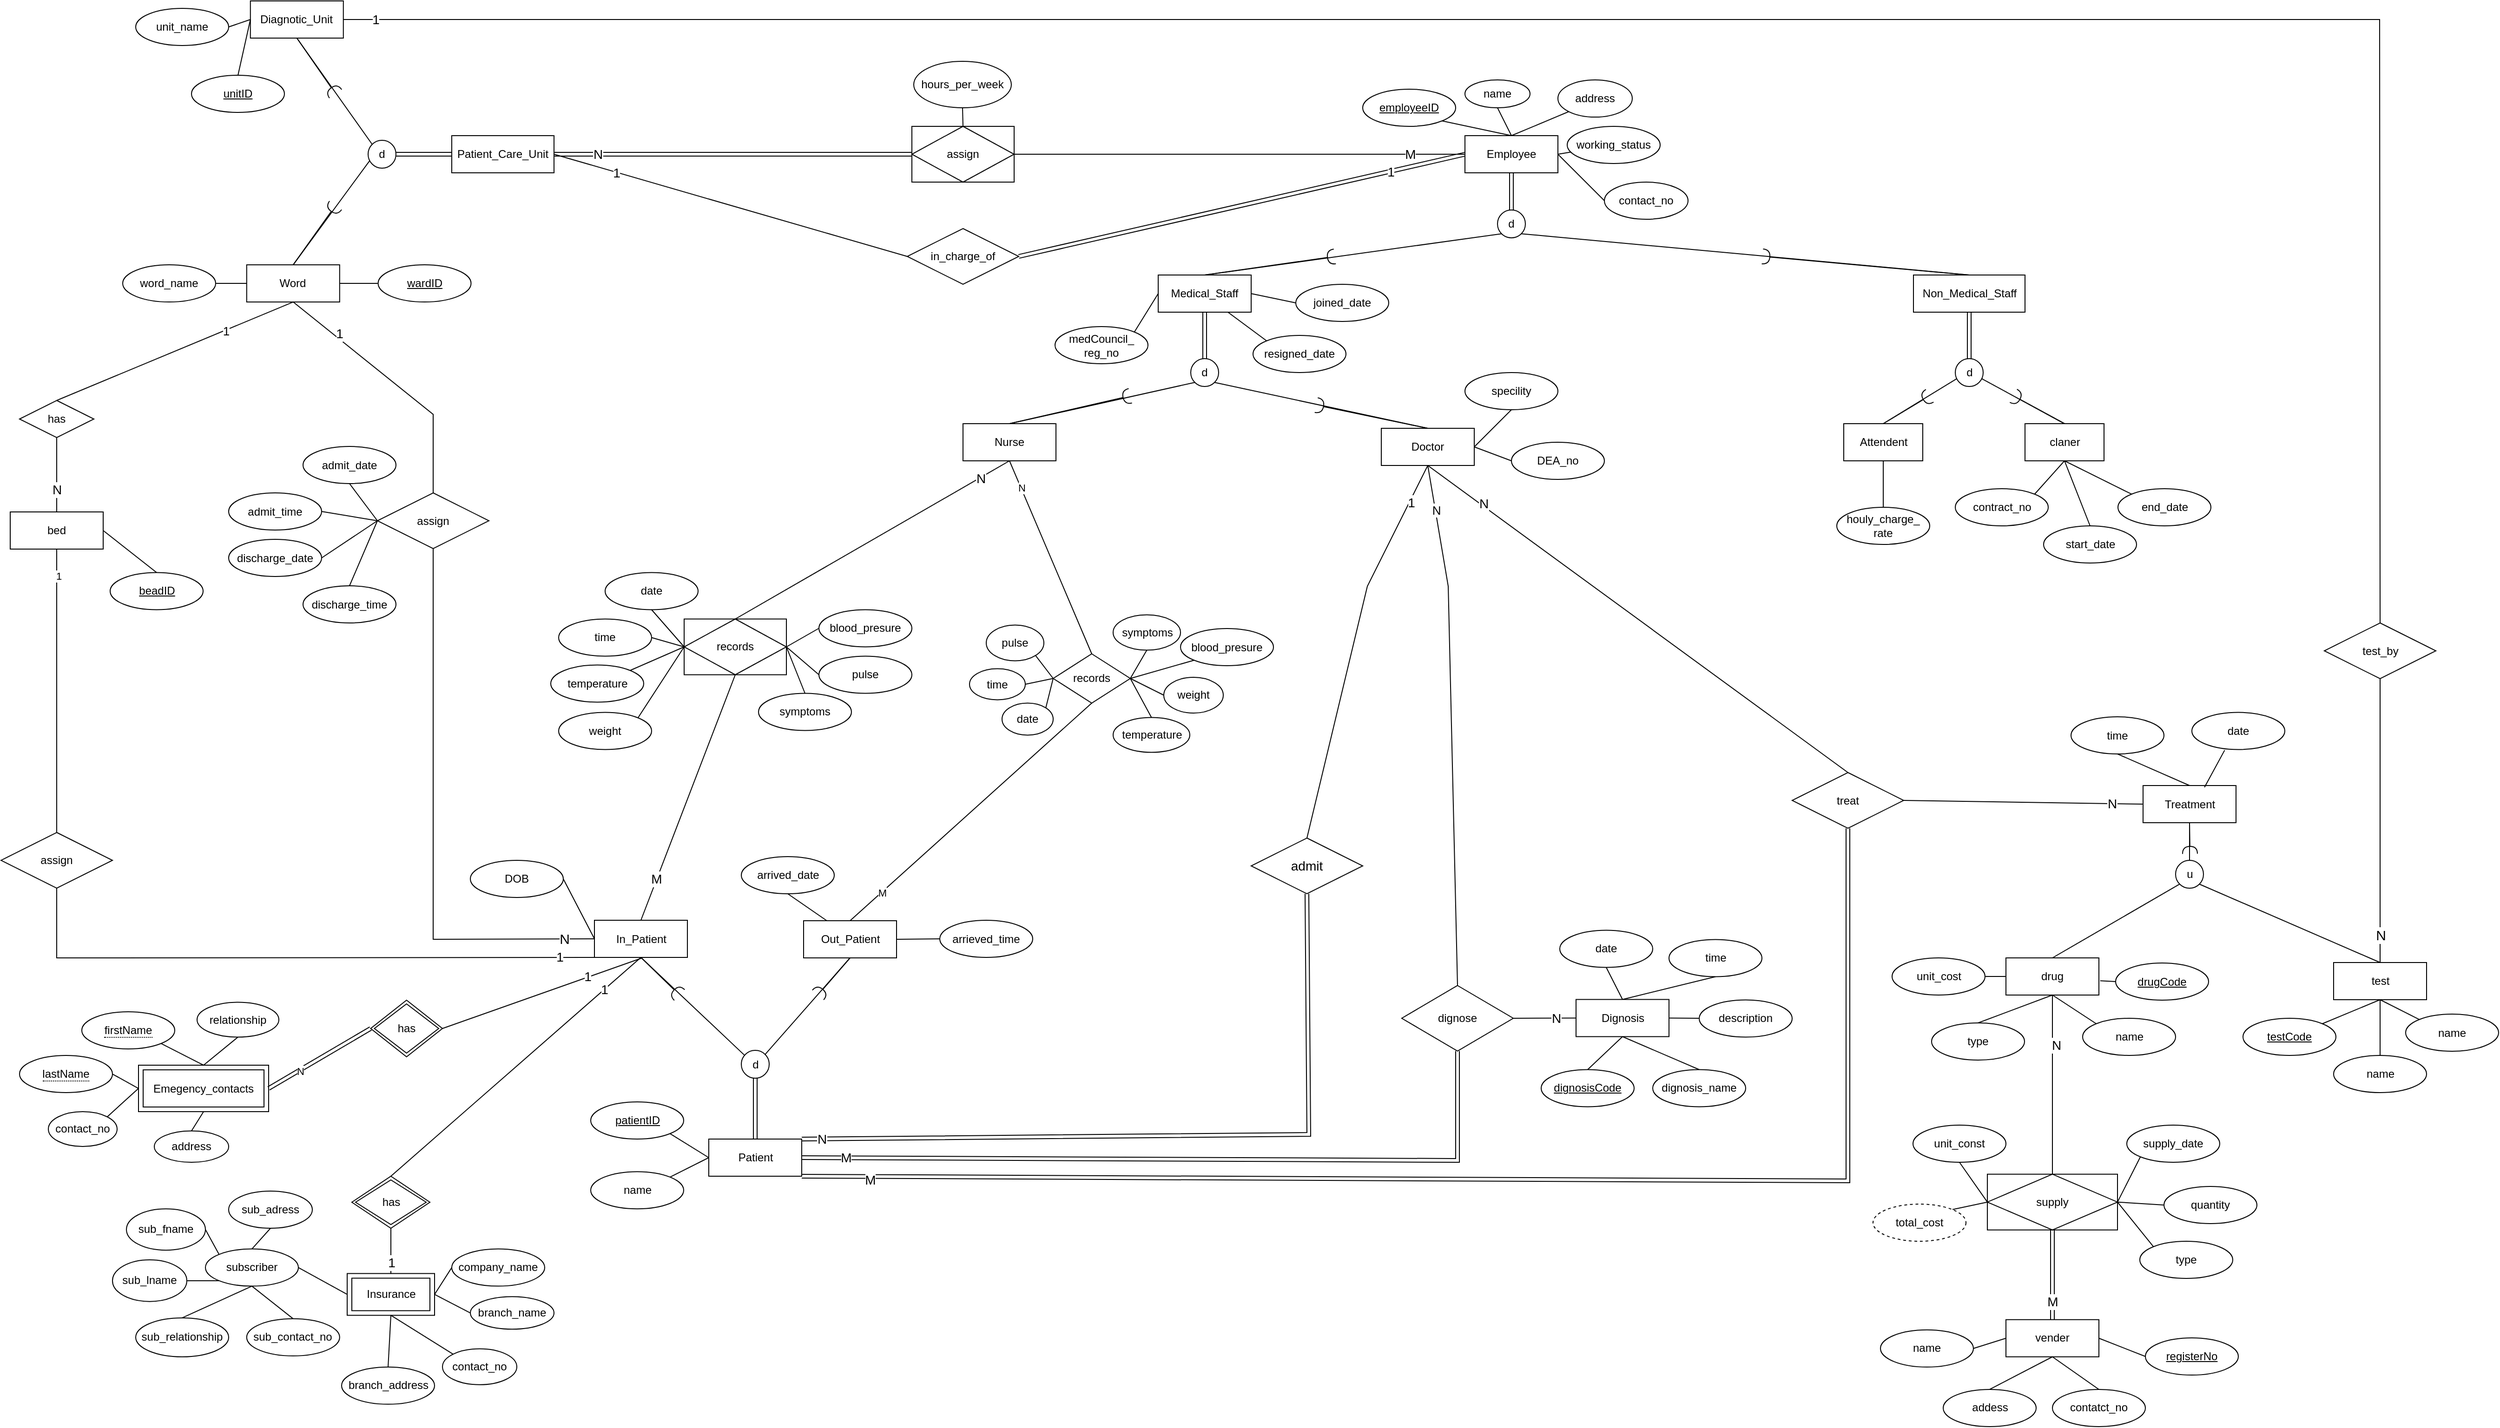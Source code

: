 <mxfile version="15.2.7" type="device" pages="3"><diagram id="R2lEEEUBdFMjLlhIrx00" name="Page-1"><mxGraphModel dx="1024" dy="601" grid="1" gridSize="10" guides="1" tooltips="1" connect="1" arrows="1" fold="1" page="1" pageScale="1" pageWidth="3300" pageHeight="2339" math="0" shadow="0" extFonts="Permanent Marker^https://fonts.googleapis.com/css?family=Permanent+Marker"><root><mxCell id="0"/><mxCell id="1" parent="0"/><mxCell id="Wi0GrcS_YAPTmP6tv4h--18" style="edgeStyle=none;rounded=0;orthogonalLoop=1;jettySize=auto;html=1;exitX=0.5;exitY=1;exitDx=0;exitDy=0;entryX=0.5;entryY=0;entryDx=0;entryDy=0;endArrow=none;endFill=0;shape=link;" parent="1" source="Wi0GrcS_YAPTmP6tv4h--1" target="Wi0GrcS_YAPTmP6tv4h--2" edge="1"><mxGeometry relative="1" as="geometry"/></mxCell><mxCell id="Wi0GrcS_YAPTmP6tv4h--41" style="edgeStyle=none;rounded=0;orthogonalLoop=1;jettySize=auto;html=1;exitX=0;exitY=0.5;exitDx=0;exitDy=0;entryX=1;entryY=0.5;entryDx=0;entryDy=0;endArrow=none;endFill=0;" parent="1" source="Wi0GrcS_YAPTmP6tv4h--1" target="Wi0GrcS_YAPTmP6tv4h--43" edge="1"><mxGeometry relative="1" as="geometry"><mxPoint x="1438" y="597" as="targetPoint"/></mxGeometry></mxCell><mxCell id="9ZHDCV3uFhzG2U5aFXPh-95" value="&lt;font style=&quot;font-size: 14px&quot;&gt;M&lt;/font&gt;" style="edgeLabel;html=1;align=center;verticalAlign=middle;resizable=0;points=[];" parent="Wi0GrcS_YAPTmP6tv4h--41" vertex="1" connectable="0"><mxGeometry x="-0.829" relative="1" as="geometry"><mxPoint x="-18" as="offset"/></mxGeometry></mxCell><mxCell id="Wi0GrcS_YAPTmP6tv4h--1" value="Employee" style="whiteSpace=wrap;html=1;align=center;" parent="1" vertex="1"><mxGeometry x="1938" y="577" width="100" height="40" as="geometry"/></mxCell><mxCell id="IL9Tkg9ozH0e8ugvtc8L-15" style="edgeStyle=none;rounded=0;orthogonalLoop=1;jettySize=auto;html=1;exitX=0;exitY=1;exitDx=0;exitDy=0;endArrow=none;endFill=0;entryX=0.5;entryY=0;entryDx=0;entryDy=0;" parent="1" source="Wi0GrcS_YAPTmP6tv4h--2" target="Wi0GrcS_YAPTmP6tv4h--14" edge="1"><mxGeometry relative="1" as="geometry"><mxPoint x="1718" y="727" as="targetPoint"/></mxGeometry></mxCell><mxCell id="IL9Tkg9ozH0e8ugvtc8L-16" style="edgeStyle=none;rounded=0;orthogonalLoop=1;jettySize=auto;html=1;exitX=1;exitY=1;exitDx=0;exitDy=0;entryX=0.5;entryY=0;entryDx=0;entryDy=0;endArrow=none;endFill=0;" parent="1" source="Wi0GrcS_YAPTmP6tv4h--2" target="Wi0GrcS_YAPTmP6tv4h--15" edge="1"><mxGeometry relative="1" as="geometry"/></mxCell><mxCell id="Wi0GrcS_YAPTmP6tv4h--2" value="d" style="ellipse;whiteSpace=wrap;html=1;aspect=fixed;" parent="1" vertex="1"><mxGeometry x="1973" y="657" width="30" height="30" as="geometry"/></mxCell><mxCell id="Wi0GrcS_YAPTmP6tv4h--8" style="rounded=0;orthogonalLoop=1;jettySize=auto;html=1;exitX=1;exitY=1;exitDx=0;exitDy=0;entryX=0.5;entryY=0;entryDx=0;entryDy=0;endArrow=none;endFill=0;" parent="1" source="Wi0GrcS_YAPTmP6tv4h--3" target="Wi0GrcS_YAPTmP6tv4h--1" edge="1"><mxGeometry relative="1" as="geometry"/></mxCell><mxCell id="Wi0GrcS_YAPTmP6tv4h--3" value="employeeID" style="ellipse;whiteSpace=wrap;html=1;align=center;fontStyle=4;" parent="1" vertex="1"><mxGeometry x="1828" y="527" width="100" height="40" as="geometry"/></mxCell><mxCell id="Wi0GrcS_YAPTmP6tv4h--10" style="edgeStyle=none;rounded=0;orthogonalLoop=1;jettySize=auto;html=1;exitX=0.5;exitY=1;exitDx=0;exitDy=0;entryX=0.5;entryY=0;entryDx=0;entryDy=0;endArrow=none;endFill=0;" parent="1" source="Wi0GrcS_YAPTmP6tv4h--4" target="Wi0GrcS_YAPTmP6tv4h--1" edge="1"><mxGeometry relative="1" as="geometry"/></mxCell><mxCell id="Wi0GrcS_YAPTmP6tv4h--4" value="name" style="ellipse;whiteSpace=wrap;html=1;align=center;" parent="1" vertex="1"><mxGeometry x="1938" y="517" width="70" height="30" as="geometry"/></mxCell><mxCell id="Wi0GrcS_YAPTmP6tv4h--11" style="edgeStyle=none;rounded=0;orthogonalLoop=1;jettySize=auto;html=1;exitX=0;exitY=1;exitDx=0;exitDy=0;entryX=0.5;entryY=0;entryDx=0;entryDy=0;endArrow=none;endFill=0;" parent="1" source="Wi0GrcS_YAPTmP6tv4h--5" target="Wi0GrcS_YAPTmP6tv4h--1" edge="1"><mxGeometry relative="1" as="geometry"/></mxCell><mxCell id="Wi0GrcS_YAPTmP6tv4h--5" value="address" style="ellipse;whiteSpace=wrap;html=1;align=center;" parent="1" vertex="1"><mxGeometry x="2038" y="517" width="80" height="40" as="geometry"/></mxCell><mxCell id="Wi0GrcS_YAPTmP6tv4h--12" style="edgeStyle=none;rounded=0;orthogonalLoop=1;jettySize=auto;html=1;exitX=0;exitY=0.5;exitDx=0;exitDy=0;entryX=1;entryY=0.5;entryDx=0;entryDy=0;endArrow=none;endFill=0;" parent="1" target="Wi0GrcS_YAPTmP6tv4h--1" edge="1"><mxGeometry relative="1" as="geometry"><mxPoint x="2098" y="587" as="sourcePoint"/></mxGeometry></mxCell><mxCell id="Wi0GrcS_YAPTmP6tv4h--6" value="working_status" style="ellipse;whiteSpace=wrap;html=1;align=center;" parent="1" vertex="1"><mxGeometry x="2048" y="567" width="100" height="40" as="geometry"/></mxCell><mxCell id="Wi0GrcS_YAPTmP6tv4h--13" style="edgeStyle=none;rounded=0;orthogonalLoop=1;jettySize=auto;html=1;exitX=0;exitY=0.5;exitDx=0;exitDy=0;endArrow=none;endFill=0;" parent="1" source="Wi0GrcS_YAPTmP6tv4h--7" edge="1"><mxGeometry relative="1" as="geometry"><mxPoint x="2038" y="597" as="targetPoint"/></mxGeometry></mxCell><mxCell id="Wi0GrcS_YAPTmP6tv4h--7" value="contact_no" style="ellipse;whiteSpace=wrap;html=1;align=center;" parent="1" vertex="1"><mxGeometry x="2088" y="627" width="90" height="40" as="geometry"/></mxCell><mxCell id="Wi0GrcS_YAPTmP6tv4h--150" style="edgeStyle=none;rounded=0;orthogonalLoop=1;jettySize=auto;html=1;exitX=0.5;exitY=1;exitDx=0;exitDy=0;entryX=0.5;entryY=0;entryDx=0;entryDy=0;endArrow=none;endFill=0;shape=link;" parent="1" source="Wi0GrcS_YAPTmP6tv4h--14" target="Wi0GrcS_YAPTmP6tv4h--149" edge="1"><mxGeometry relative="1" as="geometry"/></mxCell><mxCell id="IL9Tkg9ozH0e8ugvtc8L-6" style="edgeStyle=none;rounded=0;orthogonalLoop=1;jettySize=auto;html=1;exitX=0.5;exitY=0;exitDx=0;exitDy=0;endArrow=halfCircle;endFill=0;" parent="1" source="Wi0GrcS_YAPTmP6tv4h--14" edge="1"><mxGeometry relative="1" as="geometry"><mxPoint x="1798" y="707" as="targetPoint"/></mxGeometry></mxCell><mxCell id="Wi0GrcS_YAPTmP6tv4h--14" value="Medical_Staff" style="whiteSpace=wrap;html=1;align=center;" parent="1" vertex="1"><mxGeometry x="1608" y="727" width="100" height="40" as="geometry"/></mxCell><mxCell id="Wi0GrcS_YAPTmP6tv4h--22" style="edgeStyle=none;rounded=0;orthogonalLoop=1;jettySize=auto;html=1;exitX=0.5;exitY=1;exitDx=0;exitDy=0;entryX=0.5;entryY=0;entryDx=0;entryDy=0;endArrow=none;endFill=0;shape=link;" parent="1" source="Wi0GrcS_YAPTmP6tv4h--15" target="Wi0GrcS_YAPTmP6tv4h--20" edge="1"><mxGeometry relative="1" as="geometry"/></mxCell><mxCell id="IL9Tkg9ozH0e8ugvtc8L-5" style="edgeStyle=none;rounded=0;orthogonalLoop=1;jettySize=auto;html=1;exitX=0.5;exitY=0;exitDx=0;exitDy=0;endArrow=halfCircle;endFill=0;" parent="1" source="Wi0GrcS_YAPTmP6tv4h--15" edge="1"><mxGeometry relative="1" as="geometry"><mxPoint x="2258" y="707" as="targetPoint"/></mxGeometry></mxCell><mxCell id="Wi0GrcS_YAPTmP6tv4h--15" value="Non_Medical_Staff" style="whiteSpace=wrap;html=1;align=center;" parent="1" vertex="1"><mxGeometry x="2420.5" y="727" width="120" height="40" as="geometry"/></mxCell><mxCell id="IL9Tkg9ozH0e8ugvtc8L-20" style="edgeStyle=none;rounded=0;orthogonalLoop=1;jettySize=auto;html=1;exitX=0.5;exitY=0;exitDx=0;exitDy=0;endArrow=halfCircle;endFill=0;" parent="1" source="Wi0GrcS_YAPTmP6tv4h--19" edge="1"><mxGeometry relative="1" as="geometry"><mxPoint x="2438" y="857" as="targetPoint"/></mxGeometry></mxCell><mxCell id="Wi0GrcS_YAPTmP6tv4h--19" value="Attendent" style="whiteSpace=wrap;html=1;align=center;" parent="1" vertex="1"><mxGeometry x="2345.5" y="887" width="85" height="40" as="geometry"/></mxCell><mxCell id="Wi0GrcS_YAPTmP6tv4h--23" style="edgeStyle=none;rounded=0;orthogonalLoop=1;jettySize=auto;html=1;exitX=0.082;exitY=0.701;exitDx=0;exitDy=0;entryX=0.5;entryY=0;entryDx=0;entryDy=0;endArrow=none;endFill=0;exitPerimeter=0;" parent="1" source="Wi0GrcS_YAPTmP6tv4h--20" target="Wi0GrcS_YAPTmP6tv4h--19" edge="1"><mxGeometry relative="1" as="geometry"/></mxCell><mxCell id="Wi0GrcS_YAPTmP6tv4h--24" style="edgeStyle=none;rounded=0;orthogonalLoop=1;jettySize=auto;html=1;exitX=0.955;exitY=0.723;exitDx=0;exitDy=0;entryX=0.5;entryY=0;entryDx=0;entryDy=0;endArrow=none;endFill=0;exitPerimeter=0;" parent="1" source="Wi0GrcS_YAPTmP6tv4h--20" target="Wi0GrcS_YAPTmP6tv4h--21" edge="1"><mxGeometry relative="1" as="geometry"/></mxCell><mxCell id="Wi0GrcS_YAPTmP6tv4h--20" value="d" style="ellipse;whiteSpace=wrap;html=1;aspect=fixed;" parent="1" vertex="1"><mxGeometry x="2465.5" y="817" width="30" height="30" as="geometry"/></mxCell><mxCell id="IL9Tkg9ozH0e8ugvtc8L-21" style="edgeStyle=none;rounded=0;orthogonalLoop=1;jettySize=auto;html=1;exitX=0.5;exitY=0;exitDx=0;exitDy=0;endArrow=halfCircle;endFill=0;" parent="1" source="Wi0GrcS_YAPTmP6tv4h--21" edge="1"><mxGeometry relative="1" as="geometry"><mxPoint x="2528" y="857" as="targetPoint"/></mxGeometry></mxCell><mxCell id="Wi0GrcS_YAPTmP6tv4h--21" value="claner" style="whiteSpace=wrap;html=1;align=center;" parent="1" vertex="1"><mxGeometry x="2540.5" y="887" width="85" height="40" as="geometry"/></mxCell><mxCell id="Wi0GrcS_YAPTmP6tv4h--28" style="edgeStyle=none;rounded=0;orthogonalLoop=1;jettySize=auto;html=1;exitX=1;exitY=0;exitDx=0;exitDy=0;entryX=0.5;entryY=1;entryDx=0;entryDy=0;endArrow=none;endFill=0;" parent="1" source="Wi0GrcS_YAPTmP6tv4h--25" target="Wi0GrcS_YAPTmP6tv4h--21" edge="1"><mxGeometry relative="1" as="geometry"/></mxCell><mxCell id="Wi0GrcS_YAPTmP6tv4h--25" value="contract_no" style="ellipse;whiteSpace=wrap;html=1;align=center;" parent="1" vertex="1"><mxGeometry x="2465.5" y="957" width="100" height="40" as="geometry"/></mxCell><mxCell id="Wi0GrcS_YAPTmP6tv4h--29" style="edgeStyle=none;rounded=0;orthogonalLoop=1;jettySize=auto;html=1;exitX=0.5;exitY=0;exitDx=0;exitDy=0;endArrow=none;endFill=0;entryX=0.5;entryY=1;entryDx=0;entryDy=0;" parent="1" source="Wi0GrcS_YAPTmP6tv4h--26" target="Wi0GrcS_YAPTmP6tv4h--21" edge="1"><mxGeometry relative="1" as="geometry"><mxPoint x="2600.5" y="947" as="targetPoint"/></mxGeometry></mxCell><mxCell id="Wi0GrcS_YAPTmP6tv4h--26" value="start_date" style="ellipse;whiteSpace=wrap;html=1;align=center;" parent="1" vertex="1"><mxGeometry x="2560.5" y="997" width="100" height="40" as="geometry"/></mxCell><mxCell id="Wi0GrcS_YAPTmP6tv4h--30" style="edgeStyle=none;rounded=0;orthogonalLoop=1;jettySize=auto;html=1;exitX=0;exitY=0;exitDx=0;exitDy=0;entryX=0.5;entryY=1;entryDx=0;entryDy=0;endArrow=none;endFill=0;" parent="1" source="Wi0GrcS_YAPTmP6tv4h--27" target="Wi0GrcS_YAPTmP6tv4h--21" edge="1"><mxGeometry relative="1" as="geometry"/></mxCell><mxCell id="Wi0GrcS_YAPTmP6tv4h--27" value="end_date" style="ellipse;whiteSpace=wrap;html=1;align=center;" parent="1" vertex="1"><mxGeometry x="2640.5" y="957" width="100" height="40" as="geometry"/></mxCell><mxCell id="Wi0GrcS_YAPTmP6tv4h--32" style="edgeStyle=none;rounded=0;orthogonalLoop=1;jettySize=auto;html=1;exitX=0.5;exitY=0;exitDx=0;exitDy=0;entryX=0.5;entryY=1;entryDx=0;entryDy=0;endArrow=none;endFill=0;" parent="1" source="Wi0GrcS_YAPTmP6tv4h--31" target="Wi0GrcS_YAPTmP6tv4h--19" edge="1"><mxGeometry relative="1" as="geometry"/></mxCell><mxCell id="Wi0GrcS_YAPTmP6tv4h--31" value="houly_charge_&lt;br&gt;rate" style="ellipse;whiteSpace=wrap;html=1;align=center;" parent="1" vertex="1"><mxGeometry x="2338" y="977" width="100" height="40" as="geometry"/></mxCell><mxCell id="Wi0GrcS_YAPTmP6tv4h--33" value="Patient_Care_Unit" style="whiteSpace=wrap;html=1;align=center;" parent="1" vertex="1"><mxGeometry x="848" y="577" width="110" height="40" as="geometry"/></mxCell><mxCell id="9ZHDCV3uFhzG2U5aFXPh-82" style="edgeStyle=none;rounded=0;orthogonalLoop=1;jettySize=auto;html=1;exitX=0.091;exitY=0.684;exitDx=0;exitDy=0;entryX=0.5;entryY=0;entryDx=0;entryDy=0;endArrow=none;endFill=0;exitPerimeter=0;" parent="1" source="Wi0GrcS_YAPTmP6tv4h--34" target="Wi0GrcS_YAPTmP6tv4h--36" edge="1"><mxGeometry relative="1" as="geometry"/></mxCell><mxCell id="9ZHDCV3uFhzG2U5aFXPh-83" style="edgeStyle=none;rounded=0;orthogonalLoop=1;jettySize=auto;html=1;exitX=1;exitY=0.5;exitDx=0;exitDy=0;endArrow=none;endFill=0;shape=link;" parent="1" source="Wi0GrcS_YAPTmP6tv4h--34" target="Wi0GrcS_YAPTmP6tv4h--33" edge="1"><mxGeometry relative="1" as="geometry"/></mxCell><mxCell id="Wi0GrcS_YAPTmP6tv4h--34" value="d" style="ellipse;whiteSpace=wrap;html=1;aspect=fixed;" parent="1" vertex="1"><mxGeometry x="758" y="582" width="30" height="30" as="geometry"/></mxCell><mxCell id="9ZHDCV3uFhzG2U5aFXPh-84" style="edgeStyle=none;rounded=0;orthogonalLoop=1;jettySize=auto;html=1;exitX=0.5;exitY=1;exitDx=0;exitDy=0;entryX=0;entryY=0;entryDx=0;entryDy=0;endArrow=none;endFill=0;" parent="1" source="Wi0GrcS_YAPTmP6tv4h--35" target="Wi0GrcS_YAPTmP6tv4h--34" edge="1"><mxGeometry relative="1" as="geometry"/></mxCell><mxCell id="9ZHDCV3uFhzG2U5aFXPh-85" style="edgeStyle=none;rounded=0;orthogonalLoop=1;jettySize=auto;html=1;exitX=0.5;exitY=1;exitDx=0;exitDy=0;endArrow=halfCircle;endFill=0;" parent="1" source="Wi0GrcS_YAPTmP6tv4h--35" edge="1"><mxGeometry relative="1" as="geometry"><mxPoint x="723" y="532" as="targetPoint"/></mxGeometry></mxCell><mxCell id="Wi0GrcS_YAPTmP6tv4h--35" value="Diagnotic_Unit" style="whiteSpace=wrap;html=1;align=center;" parent="1" vertex="1"><mxGeometry x="631.38" y="432" width="100" height="40" as="geometry"/></mxCell><mxCell id="Wi0GrcS_YAPTmP6tv4h--308" style="edgeStyle=none;rounded=0;orthogonalLoop=1;jettySize=auto;html=1;exitX=0.5;exitY=1;exitDx=0;exitDy=0;entryX=0.5;entryY=0;entryDx=0;entryDy=0;endArrow=none;endFill=0;" parent="1" source="Wi0GrcS_YAPTmP6tv4h--36" target="Wi0GrcS_YAPTmP6tv4h--307" edge="1"><mxGeometry relative="1" as="geometry"/></mxCell><mxCell id="9ZHDCV3uFhzG2U5aFXPh-97" value="&lt;font style=&quot;font-size: 13px&quot;&gt;1&lt;/font&gt;" style="edgeLabel;html=1;align=center;verticalAlign=middle;resizable=0;points=[];" parent="Wi0GrcS_YAPTmP6tv4h--308" vertex="1" connectable="0"><mxGeometry x="-0.427" relative="1" as="geometry"><mxPoint as="offset"/></mxGeometry></mxCell><mxCell id="IL9Tkg9ozH0e8ugvtc8L-28" style="edgeStyle=none;rounded=0;orthogonalLoop=1;jettySize=auto;html=1;exitX=1;exitY=0.5;exitDx=0;exitDy=0;entryX=0;entryY=0.5;entryDx=0;entryDy=0;endArrow=none;endFill=0;" parent="1" source="Wi0GrcS_YAPTmP6tv4h--36" target="IL9Tkg9ozH0e8ugvtc8L-22" edge="1"><mxGeometry relative="1" as="geometry"/></mxCell><mxCell id="9ZHDCV3uFhzG2U5aFXPh-86" style="edgeStyle=none;rounded=0;orthogonalLoop=1;jettySize=auto;html=1;exitX=0.5;exitY=0;exitDx=0;exitDy=0;endArrow=halfCircle;endFill=0;" parent="1" source="Wi0GrcS_YAPTmP6tv4h--36" edge="1"><mxGeometry relative="1" as="geometry"><mxPoint x="723" y="652" as="targetPoint"/></mxGeometry></mxCell><mxCell id="Wi0GrcS_YAPTmP6tv4h--36" value="Word" style="whiteSpace=wrap;html=1;align=center;" parent="1" vertex="1"><mxGeometry x="627.39" y="716.04" width="100" height="40" as="geometry"/></mxCell><mxCell id="Wi0GrcS_YAPTmP6tv4h--42" style="edgeStyle=none;rounded=0;orthogonalLoop=1;jettySize=auto;html=1;exitX=0;exitY=0.5;exitDx=0;exitDy=0;entryX=1;entryY=0.5;entryDx=0;entryDy=0;endArrow=none;endFill=0;shape=link;" parent="1" source="Wi0GrcS_YAPTmP6tv4h--43" target="Wi0GrcS_YAPTmP6tv4h--33" edge="1"><mxGeometry relative="1" as="geometry"><mxPoint x="1188" y="597" as="sourcePoint"/></mxGeometry></mxCell><mxCell id="9ZHDCV3uFhzG2U5aFXPh-93" value="&lt;font style=&quot;font-size: 14px&quot;&gt;N&lt;/font&gt;" style="edgeLabel;html=1;align=center;verticalAlign=middle;resizable=0;points=[];" parent="Wi0GrcS_YAPTmP6tv4h--42" vertex="1" connectable="0"><mxGeometry x="0.897" relative="1" as="geometry"><mxPoint x="27" as="offset"/></mxGeometry></mxCell><mxCell id="Wi0GrcS_YAPTmP6tv4h--43" value="assign" style="shape=associativeEntity;whiteSpace=wrap;html=1;align=center;" parent="1" vertex="1"><mxGeometry x="1343" y="567" width="110" height="60" as="geometry"/></mxCell><mxCell id="Wi0GrcS_YAPTmP6tv4h--46" value="Patient" style="whiteSpace=wrap;html=1;align=center;" parent="1" vertex="1"><mxGeometry x="1124.5" y="1657" width="100" height="40" as="geometry"/></mxCell><mxCell id="IL9Tkg9ozH0e8ugvtc8L-13" style="edgeStyle=none;rounded=0;orthogonalLoop=1;jettySize=auto;html=1;exitX=0.116;exitY=0.177;exitDx=0;exitDy=0;endArrow=none;endFill=0;entryX=0.5;entryY=1;entryDx=0;entryDy=0;exitPerimeter=0;" parent="1" source="Wi0GrcS_YAPTmP6tv4h--47" target="Wi0GrcS_YAPTmP6tv4h--48" edge="1"><mxGeometry relative="1" as="geometry"><mxPoint x="1199.5" y="1596.5" as="targetPoint"/></mxGeometry></mxCell><mxCell id="IL9Tkg9ozH0e8ugvtc8L-14" style="edgeStyle=none;rounded=0;orthogonalLoop=1;jettySize=auto;html=1;exitX=1;exitY=0;exitDx=0;exitDy=0;entryX=0.5;entryY=1;entryDx=0;entryDy=0;endArrow=none;endFill=0;" parent="1" source="Wi0GrcS_YAPTmP6tv4h--47" target="Wi0GrcS_YAPTmP6tv4h--49" edge="1"><mxGeometry relative="1" as="geometry"/></mxCell><mxCell id="9ZHDCV3uFhzG2U5aFXPh-26" style="edgeStyle=none;rounded=0;orthogonalLoop=1;jettySize=auto;html=1;exitX=0.5;exitY=1;exitDx=0;exitDy=0;entryX=0.5;entryY=0;entryDx=0;entryDy=0;endArrow=none;endFill=0;shape=link;" parent="1" source="Wi0GrcS_YAPTmP6tv4h--47" target="Wi0GrcS_YAPTmP6tv4h--46" edge="1"><mxGeometry relative="1" as="geometry"/></mxCell><mxCell id="Wi0GrcS_YAPTmP6tv4h--47" value="d" style="ellipse;whiteSpace=wrap;html=1;aspect=fixed;" parent="1" vertex="1"><mxGeometry x="1159.5" y="1561.5" width="30" height="30" as="geometry"/></mxCell><mxCell id="IL9Tkg9ozH0e8ugvtc8L-11" style="edgeStyle=none;rounded=0;orthogonalLoop=1;jettySize=auto;html=1;exitX=0.5;exitY=1;exitDx=0;exitDy=0;endArrow=halfCircle;endFill=0;" parent="1" source="Wi0GrcS_YAPTmP6tv4h--48" edge="1"><mxGeometry relative="1" as="geometry"><mxPoint x="1093" y="1502" as="targetPoint"/></mxGeometry></mxCell><mxCell id="Wi0GrcS_YAPTmP6tv4h--48" value="In_Patient" style="whiteSpace=wrap;html=1;align=center;" parent="1" vertex="1"><mxGeometry x="1001.5" y="1421.5" width="100" height="40" as="geometry"/></mxCell><mxCell id="IL9Tkg9ozH0e8ugvtc8L-12" style="edgeStyle=none;rounded=0;orthogonalLoop=1;jettySize=auto;html=1;exitX=0.5;exitY=1;exitDx=0;exitDy=0;endArrow=halfCircle;endFill=0;" parent="1" source="Wi0GrcS_YAPTmP6tv4h--49" edge="1"><mxGeometry relative="1" as="geometry"><mxPoint x="1242" y="1502" as="targetPoint"/></mxGeometry></mxCell><mxCell id="Wi0GrcS_YAPTmP6tv4h--49" value="Out_Patient" style="whiteSpace=wrap;html=1;align=center;" parent="1" vertex="1"><mxGeometry x="1226.5" y="1422" width="100" height="40" as="geometry"/></mxCell><mxCell id="9ZHDCV3uFhzG2U5aFXPh-117" style="edgeStyle=none;rounded=0;orthogonalLoop=1;jettySize=auto;html=1;exitX=1;exitY=1;exitDx=0;exitDy=0;entryX=0;entryY=0.5;entryDx=0;entryDy=0;fontSize=14;endArrow=none;endFill=0;" parent="1" source="Wi0GrcS_YAPTmP6tv4h--53" target="Wi0GrcS_YAPTmP6tv4h--46" edge="1"><mxGeometry relative="1" as="geometry"/></mxCell><mxCell id="Wi0GrcS_YAPTmP6tv4h--53" value="patientID" style="ellipse;whiteSpace=wrap;html=1;align=center;fontStyle=4;" parent="1" vertex="1"><mxGeometry x="997.5" y="1617" width="100" height="40" as="geometry"/></mxCell><mxCell id="9ZHDCV3uFhzG2U5aFXPh-118" style="edgeStyle=none;rounded=0;orthogonalLoop=1;jettySize=auto;html=1;exitX=1;exitY=0;exitDx=0;exitDy=0;entryX=0;entryY=0.5;entryDx=0;entryDy=0;fontSize=14;endArrow=none;endFill=0;" parent="1" source="Wi0GrcS_YAPTmP6tv4h--54" target="Wi0GrcS_YAPTmP6tv4h--46" edge="1"><mxGeometry relative="1" as="geometry"/></mxCell><mxCell id="Wi0GrcS_YAPTmP6tv4h--54" value="name" style="ellipse;whiteSpace=wrap;html=1;align=center;" parent="1" vertex="1"><mxGeometry x="997.5" y="1692.11" width="100" height="40" as="geometry"/></mxCell><mxCell id="9ZHDCV3uFhzG2U5aFXPh-29" style="edgeStyle=none;rounded=0;orthogonalLoop=1;jettySize=auto;html=1;exitX=1;exitY=0.5;exitDx=0;exitDy=0;entryX=0;entryY=0.5;entryDx=0;entryDy=0;endArrow=none;endFill=0;" parent="1" source="Wi0GrcS_YAPTmP6tv4h--55" target="Wi0GrcS_YAPTmP6tv4h--48" edge="1"><mxGeometry relative="1" as="geometry"/></mxCell><mxCell id="Wi0GrcS_YAPTmP6tv4h--55" value="DOB" style="ellipse;whiteSpace=wrap;html=1;align=center;" parent="1" vertex="1"><mxGeometry x="868" y="1357" width="100" height="40" as="geometry"/></mxCell><mxCell id="Wi0GrcS_YAPTmP6tv4h--62" style="edgeStyle=none;rounded=0;orthogonalLoop=1;jettySize=auto;html=1;exitX=0.5;exitY=0;exitDx=0;exitDy=0;entryX=0.5;entryY=1;entryDx=0;entryDy=0;endArrow=none;endFill=0;" parent="1" source="Wi0GrcS_YAPTmP6tv4h--60" target="Wi0GrcS_YAPTmP6tv4h--36" edge="1"><mxGeometry relative="1" as="geometry"><Array as="points"><mxPoint x="828" y="877"/></Array></mxGeometry></mxCell><mxCell id="9ZHDCV3uFhzG2U5aFXPh-98" value="&lt;font style=&quot;font-size: 14px&quot;&gt;1&lt;/font&gt;" style="edgeLabel;html=1;align=center;verticalAlign=middle;resizable=0;points=[];" parent="Wi0GrcS_YAPTmP6tv4h--62" vertex="1" connectable="0"><mxGeometry x="0.846" y="-1" relative="1" as="geometry"><mxPoint x="32" y="21" as="offset"/></mxGeometry></mxCell><mxCell id="9ZHDCV3uFhzG2U5aFXPh-106" style="edgeStyle=none;rounded=0;orthogonalLoop=1;jettySize=auto;html=1;exitX=0.5;exitY=1;exitDx=0;exitDy=0;entryX=0;entryY=0.5;entryDx=0;entryDy=0;fontSize=14;endArrow=none;endFill=0;" parent="1" source="Wi0GrcS_YAPTmP6tv4h--60" target="Wi0GrcS_YAPTmP6tv4h--48" edge="1"><mxGeometry relative="1" as="geometry"><Array as="points"><mxPoint x="828" y="1442"/></Array></mxGeometry></mxCell><mxCell id="9ZHDCV3uFhzG2U5aFXPh-107" value="&lt;font style=&quot;font-size: 15px&quot;&gt;N&lt;/font&gt;" style="edgeLabel;html=1;align=center;verticalAlign=middle;resizable=0;points=[];fontSize=14;" parent="9ZHDCV3uFhzG2U5aFXPh-106" vertex="1" connectable="0"><mxGeometry x="0.89" y="1" relative="1" as="geometry"><mxPoint as="offset"/></mxGeometry></mxCell><mxCell id="Wi0GrcS_YAPTmP6tv4h--60" value="assign" style="shape=rhombus;perimeter=rhombusPerimeter;whiteSpace=wrap;html=1;align=center;" parent="1" vertex="1"><mxGeometry x="768" y="961.5" width="120" height="60" as="geometry"/></mxCell><mxCell id="Wi0GrcS_YAPTmP6tv4h--67" style="edgeStyle=none;rounded=0;orthogonalLoop=1;jettySize=auto;html=1;exitX=0.5;exitY=1;exitDx=0;exitDy=0;entryX=0;entryY=0.5;entryDx=0;entryDy=0;endArrow=none;endFill=0;" parent="1" source="Wi0GrcS_YAPTmP6tv4h--63" target="Wi0GrcS_YAPTmP6tv4h--60" edge="1"><mxGeometry relative="1" as="geometry"/></mxCell><mxCell id="Wi0GrcS_YAPTmP6tv4h--63" value="admit_date" style="ellipse;whiteSpace=wrap;html=1;align=center;" parent="1" vertex="1"><mxGeometry x="688" y="911.5" width="100" height="40" as="geometry"/></mxCell><mxCell id="Wi0GrcS_YAPTmP6tv4h--68" style="edgeStyle=none;rounded=0;orthogonalLoop=1;jettySize=auto;html=1;exitX=1;exitY=0.5;exitDx=0;exitDy=0;endArrow=none;endFill=0;entryX=0;entryY=0.5;entryDx=0;entryDy=0;" parent="1" source="Wi0GrcS_YAPTmP6tv4h--64" target="Wi0GrcS_YAPTmP6tv4h--60" edge="1"><mxGeometry relative="1" as="geometry"><mxPoint x="758" y="991.5" as="targetPoint"/></mxGeometry></mxCell><mxCell id="Wi0GrcS_YAPTmP6tv4h--64" value="admit_time" style="ellipse;whiteSpace=wrap;html=1;align=center;" parent="1" vertex="1"><mxGeometry x="608" y="961.5" width="100" height="40" as="geometry"/></mxCell><mxCell id="Wi0GrcS_YAPTmP6tv4h--69" style="edgeStyle=none;rounded=0;orthogonalLoop=1;jettySize=auto;html=1;exitX=1;exitY=0.5;exitDx=0;exitDy=0;entryX=0;entryY=0.5;entryDx=0;entryDy=0;endArrow=none;endFill=0;" parent="1" source="Wi0GrcS_YAPTmP6tv4h--65" target="Wi0GrcS_YAPTmP6tv4h--60" edge="1"><mxGeometry relative="1" as="geometry"/></mxCell><mxCell id="Wi0GrcS_YAPTmP6tv4h--65" value="discharge_date" style="ellipse;whiteSpace=wrap;html=1;align=center;" parent="1" vertex="1"><mxGeometry x="608" y="1011.5" width="100" height="40" as="geometry"/></mxCell><mxCell id="Wi0GrcS_YAPTmP6tv4h--70" style="edgeStyle=none;rounded=0;orthogonalLoop=1;jettySize=auto;html=1;exitX=0.5;exitY=0;exitDx=0;exitDy=0;entryX=0;entryY=0.5;entryDx=0;entryDy=0;endArrow=none;endFill=0;" parent="1" source="Wi0GrcS_YAPTmP6tv4h--66" target="Wi0GrcS_YAPTmP6tv4h--60" edge="1"><mxGeometry relative="1" as="geometry"/></mxCell><mxCell id="Wi0GrcS_YAPTmP6tv4h--66" value="discharge_time" style="ellipse;whiteSpace=wrap;html=1;align=center;" parent="1" vertex="1"><mxGeometry x="688" y="1061.5" width="100" height="40" as="geometry"/></mxCell><mxCell id="Wi0GrcS_YAPTmP6tv4h--75" value="Emegency_contacts" style="shape=ext;margin=3;double=1;whiteSpace=wrap;html=1;align=center;" parent="1" vertex="1"><mxGeometry x="511" y="1577.5" width="140" height="50" as="geometry"/></mxCell><mxCell id="9ZHDCV3uFhzG2U5aFXPh-122" style="edgeStyle=none;rounded=0;orthogonalLoop=1;jettySize=auto;html=1;exitX=0.5;exitY=1;exitDx=0;exitDy=0;entryX=0.5;entryY=0;entryDx=0;entryDy=0;fontSize=14;endArrow=none;endFill=0;" parent="1" source="Wi0GrcS_YAPTmP6tv4h--81" target="Wi0GrcS_YAPTmP6tv4h--75" edge="1"><mxGeometry relative="1" as="geometry"/></mxCell><mxCell id="Wi0GrcS_YAPTmP6tv4h--81" value="relationship" style="ellipse;whiteSpace=wrap;html=1;align=center;" parent="1" vertex="1"><mxGeometry x="574" y="1509.75" width="88" height="37.5" as="geometry"/></mxCell><mxCell id="9ZHDCV3uFhzG2U5aFXPh-127" style="edgeStyle=none;rounded=0;orthogonalLoop=1;jettySize=auto;html=1;exitX=0.5;exitY=0;exitDx=0;exitDy=0;entryX=0.5;entryY=1;entryDx=0;entryDy=0;fontSize=14;endArrow=none;endFill=0;" parent="1" source="Wi0GrcS_YAPTmP6tv4h--83" target="Wi0GrcS_YAPTmP6tv4h--75" edge="1"><mxGeometry relative="1" as="geometry"/></mxCell><mxCell id="Wi0GrcS_YAPTmP6tv4h--83" value="address" style="ellipse;whiteSpace=wrap;html=1;align=center;" parent="1" vertex="1"><mxGeometry x="528" y="1648.25" width="80" height="33.75" as="geometry"/></mxCell><mxCell id="9ZHDCV3uFhzG2U5aFXPh-126" style="edgeStyle=none;rounded=0;orthogonalLoop=1;jettySize=auto;html=1;exitX=1;exitY=0;exitDx=0;exitDy=0;entryX=0;entryY=0.5;entryDx=0;entryDy=0;fontSize=14;endArrow=none;endFill=0;" parent="1" source="Wi0GrcS_YAPTmP6tv4h--85" target="Wi0GrcS_YAPTmP6tv4h--75" edge="1"><mxGeometry relative="1" as="geometry"/></mxCell><mxCell id="Wi0GrcS_YAPTmP6tv4h--85" value="contact_no" style="ellipse;whiteSpace=wrap;html=1;align=center;" parent="1" vertex="1"><mxGeometry x="414" y="1627.5" width="74" height="37.5" as="geometry"/></mxCell><mxCell id="Wi0GrcS_YAPTmP6tv4h--86" style="edgeStyle=none;rounded=0;orthogonalLoop=1;jettySize=auto;html=1;exitX=0;exitY=0.5;exitDx=0;exitDy=0;entryX=1;entryY=0.5;entryDx=0;entryDy=0;endArrow=none;endFill=0;shape=link;" parent="1" source="Wi0GrcS_YAPTmP6tv4h--87" target="Wi0GrcS_YAPTmP6tv4h--75" edge="1"><mxGeometry relative="1" as="geometry"/></mxCell><mxCell id="9ZHDCV3uFhzG2U5aFXPh-42" value="N" style="edgeLabel;html=1;align=center;verticalAlign=middle;resizable=0;points=[];" parent="Wi0GrcS_YAPTmP6tv4h--86" vertex="1" connectable="0"><mxGeometry x="0.394" y="1" relative="1" as="geometry"><mxPoint as="offset"/></mxGeometry></mxCell><mxCell id="9ZHDCV3uFhzG2U5aFXPh-119" style="edgeStyle=none;rounded=0;orthogonalLoop=1;jettySize=auto;html=1;exitX=1;exitY=0.5;exitDx=0;exitDy=0;fontSize=14;endArrow=none;endFill=0;" parent="1" source="Wi0GrcS_YAPTmP6tv4h--87" edge="1"><mxGeometry relative="1" as="geometry"><mxPoint x="1053" y="1462" as="targetPoint"/></mxGeometry></mxCell><mxCell id="9ZHDCV3uFhzG2U5aFXPh-121" value="1" style="edgeLabel;html=1;align=center;verticalAlign=middle;resizable=0;points=[];fontSize=14;" parent="9ZHDCV3uFhzG2U5aFXPh-119" vertex="1" connectable="0"><mxGeometry x="0.457" y="1" relative="1" as="geometry"><mxPoint as="offset"/></mxGeometry></mxCell><mxCell id="Wi0GrcS_YAPTmP6tv4h--87" value="has" style="shape=rhombus;double=1;perimeter=rhombusPerimeter;whiteSpace=wrap;html=1;align=center;" parent="1" vertex="1"><mxGeometry x="760.75" y="1507.5" width="77.25" height="61" as="geometry"/></mxCell><mxCell id="Wi0GrcS_YAPTmP6tv4h--103" value="Insurance" style="shape=ext;margin=3;double=1;whiteSpace=wrap;html=1;align=center;" parent="1" vertex="1"><mxGeometry x="735.5" y="1801.73" width="94" height="45" as="geometry"/></mxCell><mxCell id="Wi0GrcS_YAPTmP6tv4h--117" style="edgeStyle=none;rounded=0;orthogonalLoop=1;jettySize=auto;html=1;exitX=0.5;exitY=1;exitDx=0;exitDy=0;entryX=0.5;entryY=0;entryDx=0;entryDy=0;endArrow=none;endFill=0;" parent="1" source="Wi0GrcS_YAPTmP6tv4h--104" target="Wi0GrcS_YAPTmP6tv4h--103" edge="1"><mxGeometry relative="1" as="geometry"/></mxCell><mxCell id="9ZHDCV3uFhzG2U5aFXPh-41" value="&lt;font style=&quot;font-size: 14px&quot;&gt;1&lt;/font&gt;" style="edgeLabel;html=1;align=center;verticalAlign=middle;resizable=0;points=[];" parent="Wi0GrcS_YAPTmP6tv4h--117" vertex="1" connectable="0"><mxGeometry x="0.504" relative="1" as="geometry"><mxPoint as="offset"/></mxGeometry></mxCell><mxCell id="9ZHDCV3uFhzG2U5aFXPh-36" style="edgeStyle=none;rounded=0;orthogonalLoop=1;jettySize=auto;html=1;exitX=0.5;exitY=0;exitDx=0;exitDy=0;entryX=0.5;entryY=1;entryDx=0;entryDy=0;endArrow=none;endFill=0;" parent="1" source="Wi0GrcS_YAPTmP6tv4h--104" target="Wi0GrcS_YAPTmP6tv4h--48" edge="1"><mxGeometry relative="1" as="geometry"/></mxCell><mxCell id="9ZHDCV3uFhzG2U5aFXPh-37" value="&lt;font style=&quot;font-size: 14px&quot;&gt;1&lt;/font&gt;" style="edgeLabel;html=1;align=center;verticalAlign=middle;resizable=0;points=[];" parent="9ZHDCV3uFhzG2U5aFXPh-36" vertex="1" connectable="0"><mxGeometry x="0.707" relative="1" as="geometry"><mxPoint as="offset"/></mxGeometry></mxCell><mxCell id="Wi0GrcS_YAPTmP6tv4h--104" value="has" style="shape=rhombus;double=1;perimeter=rhombusPerimeter;whiteSpace=wrap;html=1;align=center;" parent="1" vertex="1"><mxGeometry x="740.5" y="1697.0" width="84" height="56" as="geometry"/></mxCell><mxCell id="9ZHDCV3uFhzG2U5aFXPh-31" style="edgeStyle=none;rounded=0;orthogonalLoop=1;jettySize=auto;html=1;exitX=0;exitY=0.5;exitDx=0;exitDy=0;entryX=1;entryY=0.5;entryDx=0;entryDy=0;endArrow=none;endFill=0;" parent="1" source="Wi0GrcS_YAPTmP6tv4h--107" target="Wi0GrcS_YAPTmP6tv4h--103" edge="1"><mxGeometry relative="1" as="geometry"/></mxCell><mxCell id="Wi0GrcS_YAPTmP6tv4h--107" value="company_name" style="ellipse;whiteSpace=wrap;html=1;align=center;" parent="1" vertex="1"><mxGeometry x="848" y="1775.31" width="100" height="40" as="geometry"/></mxCell><mxCell id="9ZHDCV3uFhzG2U5aFXPh-32" style="edgeStyle=none;rounded=0;orthogonalLoop=1;jettySize=auto;html=1;exitX=0;exitY=0.5;exitDx=0;exitDy=0;entryX=1;entryY=0.5;entryDx=0;entryDy=0;endArrow=none;endFill=0;" parent="1" source="Wi0GrcS_YAPTmP6tv4h--109" target="Wi0GrcS_YAPTmP6tv4h--103" edge="1"><mxGeometry relative="1" as="geometry"/></mxCell><mxCell id="Wi0GrcS_YAPTmP6tv4h--109" value="branch_name" style="ellipse;whiteSpace=wrap;html=1;align=center;" parent="1" vertex="1"><mxGeometry x="868" y="1826.65" width="90" height="35" as="geometry"/></mxCell><mxCell id="Wi0GrcS_YAPTmP6tv4h--124" style="edgeStyle=none;rounded=0;orthogonalLoop=1;jettySize=auto;html=1;exitX=0.5;exitY=0;exitDx=0;exitDy=0;entryX=0.5;entryY=1;entryDx=0;entryDy=0;endArrow=none;endFill=0;" parent="1" source="Wi0GrcS_YAPTmP6tv4h--111" target="Wi0GrcS_YAPTmP6tv4h--103" edge="1"><mxGeometry relative="1" as="geometry"/></mxCell><mxCell id="Wi0GrcS_YAPTmP6tv4h--111" value="branch_address" style="ellipse;whiteSpace=wrap;html=1;align=center;" parent="1" vertex="1"><mxGeometry x="729.5" y="1902.4" width="100" height="40" as="geometry"/></mxCell><mxCell id="Wi0GrcS_YAPTmP6tv4h--126" style="edgeStyle=none;rounded=0;orthogonalLoop=1;jettySize=auto;html=1;exitX=0;exitY=0;exitDx=0;exitDy=0;entryX=0.5;entryY=1;entryDx=0;entryDy=0;endArrow=none;endFill=0;" parent="1" source="Wi0GrcS_YAPTmP6tv4h--113" target="Wi0GrcS_YAPTmP6tv4h--103" edge="1"><mxGeometry relative="1" as="geometry"/></mxCell><mxCell id="Wi0GrcS_YAPTmP6tv4h--113" value="contact_no" style="ellipse;whiteSpace=wrap;html=1;align=center;" parent="1" vertex="1"><mxGeometry x="838" y="1882.79" width="80" height="38.61" as="geometry"/></mxCell><mxCell id="Wi0GrcS_YAPTmP6tv4h--123" style="edgeStyle=none;rounded=0;orthogonalLoop=1;jettySize=auto;html=1;exitX=0.5;exitY=0;exitDx=0;exitDy=0;entryX=0.5;entryY=1;entryDx=0;entryDy=0;endArrow=none;endFill=0;" parent="1" source="Wi0GrcS_YAPTmP6tv4h--115" target="Wi0GrcS_YAPTmP6tv4h--130" edge="1"><mxGeometry relative="1" as="geometry"/></mxCell><mxCell id="Wi0GrcS_YAPTmP6tv4h--115" value="sub_contact_no" style="ellipse;whiteSpace=wrap;html=1;align=center;" parent="1" vertex="1"><mxGeometry x="627.39" y="1850.43" width="100" height="40" as="geometry"/></mxCell><mxCell id="9ZHDCV3uFhzG2U5aFXPh-33" style="edgeStyle=none;rounded=0;orthogonalLoop=1;jettySize=auto;html=1;exitX=1;exitY=0.5;exitDx=0;exitDy=0;entryX=0;entryY=0.5;entryDx=0;entryDy=0;endArrow=none;endFill=0;" parent="1" source="Wi0GrcS_YAPTmP6tv4h--130" target="Wi0GrcS_YAPTmP6tv4h--103" edge="1"><mxGeometry relative="1" as="geometry"/></mxCell><mxCell id="Wi0GrcS_YAPTmP6tv4h--130" value="subscriber" style="ellipse;whiteSpace=wrap;html=1;align=center;" parent="1" vertex="1"><mxGeometry x="583" y="1775.31" width="100" height="40" as="geometry"/></mxCell><mxCell id="Wi0GrcS_YAPTmP6tv4h--141" style="edgeStyle=none;rounded=0;orthogonalLoop=1;jettySize=auto;html=1;exitX=0.5;exitY=0;exitDx=0;exitDy=0;entryX=0.5;entryY=1;entryDx=0;entryDy=0;endArrow=none;endFill=0;" parent="1" source="Wi0GrcS_YAPTmP6tv4h--133" target="Wi0GrcS_YAPTmP6tv4h--130" edge="1"><mxGeometry relative="1" as="geometry"/></mxCell><mxCell id="Wi0GrcS_YAPTmP6tv4h--133" value="sub_relationship" style="ellipse;whiteSpace=wrap;html=1;align=center;" parent="1" vertex="1"><mxGeometry x="508" y="1849.48" width="100" height="41.89" as="geometry"/></mxCell><mxCell id="9ZHDCV3uFhzG2U5aFXPh-34" style="edgeStyle=none;rounded=0;orthogonalLoop=1;jettySize=auto;html=1;exitX=1;exitY=0.5;exitDx=0;exitDy=0;entryX=0;entryY=0;entryDx=0;entryDy=0;endArrow=none;endFill=0;" parent="1" source="Wi0GrcS_YAPTmP6tv4h--135" target="Wi0GrcS_YAPTmP6tv4h--130" edge="1"><mxGeometry relative="1" as="geometry"/></mxCell><mxCell id="Wi0GrcS_YAPTmP6tv4h--135" value="sub_fname" style="ellipse;whiteSpace=wrap;html=1;align=center;" parent="1" vertex="1"><mxGeometry x="498" y="1732.11" width="85" height="44.5" as="geometry"/></mxCell><mxCell id="9ZHDCV3uFhzG2U5aFXPh-35" style="edgeStyle=none;rounded=0;orthogonalLoop=1;jettySize=auto;html=1;exitX=1;exitY=0.5;exitDx=0;exitDy=0;entryX=0;entryY=1;entryDx=0;entryDy=0;endArrow=none;endFill=0;" parent="1" source="Wi0GrcS_YAPTmP6tv4h--137" target="Wi0GrcS_YAPTmP6tv4h--130" edge="1"><mxGeometry relative="1" as="geometry"/></mxCell><mxCell id="Wi0GrcS_YAPTmP6tv4h--137" value="sub_lname" style="ellipse;whiteSpace=wrap;html=1;align=center;" parent="1" vertex="1"><mxGeometry x="483" y="1787.05" width="80" height="44.78" as="geometry"/></mxCell><mxCell id="Wi0GrcS_YAPTmP6tv4h--145" style="edgeStyle=none;rounded=0;orthogonalLoop=1;jettySize=auto;html=1;exitX=0.5;exitY=1;exitDx=0;exitDy=0;entryX=0.5;entryY=0;entryDx=0;entryDy=0;endArrow=none;endFill=0;" parent="1" source="Wi0GrcS_YAPTmP6tv4h--139" target="Wi0GrcS_YAPTmP6tv4h--130" edge="1"><mxGeometry relative="1" as="geometry"/></mxCell><mxCell id="Wi0GrcS_YAPTmP6tv4h--139" value="sub_adress" style="ellipse;whiteSpace=wrap;html=1;align=center;" parent="1" vertex="1"><mxGeometry x="608" y="1713.0" width="90" height="40" as="geometry"/></mxCell><mxCell id="Wi0GrcS_YAPTmP6tv4h--236" style="edgeStyle=none;rounded=0;orthogonalLoop=1;jettySize=auto;html=1;exitX=0.5;exitY=1;exitDx=0;exitDy=0;entryX=0.5;entryY=0;entryDx=0;entryDy=0;endArrow=none;endFill=0;" parent="1" source="Wi0GrcS_YAPTmP6tv4h--147" target="Wi0GrcS_YAPTmP6tv4h--249" edge="1"><mxGeometry relative="1" as="geometry"><mxPoint x="2118" y="1270" as="targetPoint"/><Array as="points"><mxPoint x="1920" y="1062"/></Array></mxGeometry></mxCell><mxCell id="9ZHDCV3uFhzG2U5aFXPh-68" value="&lt;font style=&quot;font-size: 13px&quot;&gt;N&lt;/font&gt;" style="edgeLabel;html=1;align=center;verticalAlign=middle;resizable=0;points=[];" parent="Wi0GrcS_YAPTmP6tv4h--236" vertex="1" connectable="0"><mxGeometry x="-0.827" y="1" relative="1" as="geometry"><mxPoint as="offset"/></mxGeometry></mxCell><mxCell id="IL9Tkg9ozH0e8ugvtc8L-7" style="edgeStyle=none;rounded=0;orthogonalLoop=1;jettySize=auto;html=1;exitX=0.5;exitY=0;exitDx=0;exitDy=0;endArrow=halfCircle;endFill=0;" parent="1" source="Wi0GrcS_YAPTmP6tv4h--147" edge="1"><mxGeometry relative="1" as="geometry"><mxPoint x="1778" y="867" as="targetPoint"/></mxGeometry></mxCell><mxCell id="9ZHDCV3uFhzG2U5aFXPh-110" style="edgeStyle=none;rounded=0;orthogonalLoop=1;jettySize=auto;html=1;exitX=0.5;exitY=1;exitDx=0;exitDy=0;entryX=0.5;entryY=0;entryDx=0;entryDy=0;fontSize=14;endArrow=none;endFill=0;" parent="1" source="Wi0GrcS_YAPTmP6tv4h--147" target="9ZHDCV3uFhzG2U5aFXPh-109" edge="1"><mxGeometry relative="1" as="geometry"><Array as="points"><mxPoint x="1833" y="1062"/></Array></mxGeometry></mxCell><mxCell id="9ZHDCV3uFhzG2U5aFXPh-112" value="1" style="edgeLabel;html=1;align=center;verticalAlign=middle;resizable=0;points=[];fontSize=14;" parent="9ZHDCV3uFhzG2U5aFXPh-110" vertex="1" connectable="0"><mxGeometry x="-0.552" relative="1" as="geometry"><mxPoint x="24" y="-45" as="offset"/></mxGeometry></mxCell><mxCell id="Wi0GrcS_YAPTmP6tv4h--147" value="Doctor" style="whiteSpace=wrap;html=1;align=center;" parent="1" vertex="1"><mxGeometry x="1848" y="892" width="100" height="40" as="geometry"/></mxCell><mxCell id="IL9Tkg9ozH0e8ugvtc8L-8" style="edgeStyle=none;rounded=0;orthogonalLoop=1;jettySize=auto;html=1;exitX=0.5;exitY=0;exitDx=0;exitDy=0;endArrow=halfCircle;endFill=0;" parent="1" source="Wi0GrcS_YAPTmP6tv4h--148" edge="1"><mxGeometry relative="1" as="geometry"><mxPoint x="1578" y="857" as="targetPoint"/></mxGeometry></mxCell><mxCell id="Wi0GrcS_YAPTmP6tv4h--148" value="Nurse" style="whiteSpace=wrap;html=1;align=center;" parent="1" vertex="1"><mxGeometry x="1398" y="887" width="100" height="40" as="geometry"/></mxCell><mxCell id="IL9Tkg9ozH0e8ugvtc8L-18" style="edgeStyle=none;rounded=0;orthogonalLoop=1;jettySize=auto;html=1;exitX=0;exitY=1;exitDx=0;exitDy=0;entryX=0.5;entryY=0;entryDx=0;entryDy=0;endArrow=none;endFill=0;" parent="1" source="Wi0GrcS_YAPTmP6tv4h--149" target="Wi0GrcS_YAPTmP6tv4h--148" edge="1"><mxGeometry relative="1" as="geometry"/></mxCell><mxCell id="IL9Tkg9ozH0e8ugvtc8L-19" style="edgeStyle=none;rounded=0;orthogonalLoop=1;jettySize=auto;html=1;exitX=1;exitY=1;exitDx=0;exitDy=0;entryX=0.5;entryY=0;entryDx=0;entryDy=0;endArrow=none;endFill=0;" parent="1" source="Wi0GrcS_YAPTmP6tv4h--149" target="Wi0GrcS_YAPTmP6tv4h--147" edge="1"><mxGeometry relative="1" as="geometry"/></mxCell><mxCell id="Wi0GrcS_YAPTmP6tv4h--149" value="d" style="ellipse;whiteSpace=wrap;html=1;aspect=fixed;" parent="1" vertex="1"><mxGeometry x="1643" y="817" width="30" height="30" as="geometry"/></mxCell><mxCell id="9ZHDCV3uFhzG2U5aFXPh-22" style="edgeStyle=none;rounded=0;orthogonalLoop=1;jettySize=auto;html=1;exitX=0.5;exitY=1;exitDx=0;exitDy=0;entryX=0.5;entryY=0;entryDx=0;entryDy=0;endArrow=none;endFill=0;" parent="1" source="Wi0GrcS_YAPTmP6tv4h--153" target="Wi0GrcS_YAPTmP6tv4h--48" edge="1"><mxGeometry relative="1" as="geometry"/></mxCell><mxCell id="9ZHDCV3uFhzG2U5aFXPh-25" value="&lt;font style=&quot;font-size: 14px&quot;&gt;M&lt;/font&gt;" style="edgeLabel;html=1;align=center;verticalAlign=middle;resizable=0;points=[];" parent="9ZHDCV3uFhzG2U5aFXPh-22" vertex="1" connectable="0"><mxGeometry x="0.667" y="-1" relative="1" as="geometry"><mxPoint as="offset"/></mxGeometry></mxCell><mxCell id="9ZHDCV3uFhzG2U5aFXPh-23" style="edgeStyle=none;rounded=0;orthogonalLoop=1;jettySize=auto;html=1;exitX=0.5;exitY=0;exitDx=0;exitDy=0;entryX=0.5;entryY=1;entryDx=0;entryDy=0;endArrow=none;endFill=0;" parent="1" source="Wi0GrcS_YAPTmP6tv4h--153" target="Wi0GrcS_YAPTmP6tv4h--148" edge="1"><mxGeometry relative="1" as="geometry"/></mxCell><mxCell id="9ZHDCV3uFhzG2U5aFXPh-24" value="&lt;font style=&quot;font-size: 14px&quot;&gt;N&lt;/font&gt;" style="edgeLabel;html=1;align=center;verticalAlign=middle;resizable=0;points=[];" parent="9ZHDCV3uFhzG2U5aFXPh-23" vertex="1" connectable="0"><mxGeometry x="0.789" y="-1" relative="1" as="geometry"><mxPoint as="offset"/></mxGeometry></mxCell><mxCell id="Wi0GrcS_YAPTmP6tv4h--153" value="records" style="shape=associativeEntity;whiteSpace=wrap;html=1;align=center;" parent="1" vertex="1"><mxGeometry x="1098" y="1097.25" width="110" height="60" as="geometry"/></mxCell><mxCell id="Wi0GrcS_YAPTmP6tv4h--190" style="edgeStyle=none;rounded=0;orthogonalLoop=1;jettySize=auto;html=1;exitX=0.5;exitY=1;exitDx=0;exitDy=0;entryX=0;entryY=0.5;entryDx=0;entryDy=0;endArrow=none;endFill=0;" parent="1" source="Wi0GrcS_YAPTmP6tv4h--175" target="Wi0GrcS_YAPTmP6tv4h--153" edge="1"><mxGeometry relative="1" as="geometry"/></mxCell><mxCell id="Wi0GrcS_YAPTmP6tv4h--175" value="date" style="ellipse;whiteSpace=wrap;html=1;align=center;" parent="1" vertex="1"><mxGeometry x="1013" y="1047.25" width="100" height="40" as="geometry"/></mxCell><mxCell id="Wi0GrcS_YAPTmP6tv4h--189" style="edgeStyle=none;rounded=0;orthogonalLoop=1;jettySize=auto;html=1;exitX=1;exitY=0.5;exitDx=0;exitDy=0;entryX=0;entryY=0.5;entryDx=0;entryDy=0;endArrow=none;endFill=0;" parent="1" source="Wi0GrcS_YAPTmP6tv4h--176" target="Wi0GrcS_YAPTmP6tv4h--153" edge="1"><mxGeometry relative="1" as="geometry"/></mxCell><mxCell id="Wi0GrcS_YAPTmP6tv4h--176" value="time" style="ellipse;whiteSpace=wrap;html=1;align=center;" parent="1" vertex="1"><mxGeometry x="963" y="1097.25" width="100" height="40" as="geometry"/></mxCell><mxCell id="Wi0GrcS_YAPTmP6tv4h--188" style="edgeStyle=none;rounded=0;orthogonalLoop=1;jettySize=auto;html=1;exitX=1;exitY=0;exitDx=0;exitDy=0;entryX=0;entryY=0.5;entryDx=0;entryDy=0;endArrow=none;endFill=0;" parent="1" source="Wi0GrcS_YAPTmP6tv4h--177" target="Wi0GrcS_YAPTmP6tv4h--153" edge="1"><mxGeometry relative="1" as="geometry"/></mxCell><mxCell id="Wi0GrcS_YAPTmP6tv4h--177" value="temperature" style="ellipse;whiteSpace=wrap;html=1;align=center;" parent="1" vertex="1"><mxGeometry x="954.5" y="1146.75" width="100" height="40" as="geometry"/></mxCell><mxCell id="9ZHDCV3uFhzG2U5aFXPh-21" style="edgeStyle=none;rounded=0;orthogonalLoop=1;jettySize=auto;html=1;exitX=1;exitY=0;exitDx=0;exitDy=0;entryX=0;entryY=0.5;entryDx=0;entryDy=0;endArrow=none;endFill=0;" parent="1" source="Wi0GrcS_YAPTmP6tv4h--178" target="Wi0GrcS_YAPTmP6tv4h--153" edge="1"><mxGeometry relative="1" as="geometry"/></mxCell><mxCell id="Wi0GrcS_YAPTmP6tv4h--178" value="weight" style="ellipse;whiteSpace=wrap;html=1;align=center;" parent="1" vertex="1"><mxGeometry x="963" y="1197.75" width="100" height="40" as="geometry"/></mxCell><mxCell id="Wi0GrcS_YAPTmP6tv4h--184" style="edgeStyle=none;rounded=0;orthogonalLoop=1;jettySize=auto;html=1;exitX=0;exitY=0.5;exitDx=0;exitDy=0;entryX=1;entryY=0.5;entryDx=0;entryDy=0;endArrow=none;endFill=0;" parent="1" source="Wi0GrcS_YAPTmP6tv4h--179" target="Wi0GrcS_YAPTmP6tv4h--153" edge="1"><mxGeometry relative="1" as="geometry"/></mxCell><mxCell id="Wi0GrcS_YAPTmP6tv4h--179" value="blood_presure" style="ellipse;whiteSpace=wrap;html=1;align=center;" parent="1" vertex="1"><mxGeometry x="1243" y="1087.25" width="100" height="40" as="geometry"/></mxCell><mxCell id="Wi0GrcS_YAPTmP6tv4h--185" style="edgeStyle=none;rounded=0;orthogonalLoop=1;jettySize=auto;html=1;exitX=0;exitY=0.5;exitDx=0;exitDy=0;entryX=1;entryY=0.5;entryDx=0;entryDy=0;endArrow=none;endFill=0;" parent="1" source="Wi0GrcS_YAPTmP6tv4h--180" target="Wi0GrcS_YAPTmP6tv4h--153" edge="1"><mxGeometry relative="1" as="geometry"/></mxCell><mxCell id="Wi0GrcS_YAPTmP6tv4h--180" value="pulse" style="ellipse;whiteSpace=wrap;html=1;align=center;" parent="1" vertex="1"><mxGeometry x="1243" y="1137.25" width="100" height="40" as="geometry"/></mxCell><mxCell id="Wi0GrcS_YAPTmP6tv4h--187" style="edgeStyle=none;rounded=0;orthogonalLoop=1;jettySize=auto;html=1;exitX=0.5;exitY=0;exitDx=0;exitDy=0;entryX=1;entryY=0.5;entryDx=0;entryDy=0;endArrow=none;endFill=0;" parent="1" source="Wi0GrcS_YAPTmP6tv4h--181" target="Wi0GrcS_YAPTmP6tv4h--153" edge="1"><mxGeometry relative="1" as="geometry"/></mxCell><mxCell id="Wi0GrcS_YAPTmP6tv4h--181" value="symptoms" style="ellipse;whiteSpace=wrap;html=1;align=center;" parent="1" vertex="1"><mxGeometry x="1178" y="1177.25" width="100" height="40" as="geometry"/></mxCell><mxCell id="9ZHDCV3uFhzG2U5aFXPh-17" style="edgeStyle=none;rounded=0;orthogonalLoop=1;jettySize=auto;html=1;exitX=0.5;exitY=0;exitDx=0;exitDy=0;entryX=0.5;entryY=1;entryDx=0;entryDy=0;endArrow=none;endFill=0;" parent="1" source="euA_I9folW7k5PMljnUt-13" target="Wi0GrcS_YAPTmP6tv4h--148" edge="1"><mxGeometry relative="1" as="geometry"><mxPoint x="1536" y="1139.25" as="sourcePoint"/></mxGeometry></mxCell><mxCell id="euA_I9folW7k5PMljnUt-3" value="N" style="edgeLabel;html=1;align=center;verticalAlign=middle;resizable=0;points=[];" parent="9ZHDCV3uFhzG2U5aFXPh-17" vertex="1" connectable="0"><mxGeometry x="0.722" relative="1" as="geometry"><mxPoint as="offset"/></mxGeometry></mxCell><mxCell id="9ZHDCV3uFhzG2U5aFXPh-19" style="edgeStyle=none;rounded=0;orthogonalLoop=1;jettySize=auto;html=1;exitX=0.5;exitY=1;exitDx=0;exitDy=0;entryX=0.5;entryY=0;entryDx=0;entryDy=0;endArrow=none;endFill=0;" parent="1" source="euA_I9folW7k5PMljnUt-13" target="Wi0GrcS_YAPTmP6tv4h--49" edge="1"><mxGeometry relative="1" as="geometry"><mxPoint x="1536" y="1187.75" as="sourcePoint"/></mxGeometry></mxCell><mxCell id="euA_I9folW7k5PMljnUt-4" value="M" style="edgeLabel;html=1;align=center;verticalAlign=middle;resizable=0;points=[];" parent="9ZHDCV3uFhzG2U5aFXPh-19" vertex="1" connectable="0"><mxGeometry x="0.739" relative="1" as="geometry"><mxPoint as="offset"/></mxGeometry></mxCell><mxCell id="euA_I9folW7k5PMljnUt-17" style="edgeStyle=none;rounded=0;orthogonalLoop=1;jettySize=auto;html=1;exitX=0.5;exitY=0;exitDx=0;exitDy=0;entryX=1;entryY=0.5;entryDx=0;entryDy=0;endArrow=none;endFill=0;" parent="1" source="Wi0GrcS_YAPTmP6tv4h--197" target="euA_I9folW7k5PMljnUt-13" edge="1"><mxGeometry relative="1" as="geometry"/></mxCell><mxCell id="Wi0GrcS_YAPTmP6tv4h--197" value="temperature" style="ellipse;whiteSpace=wrap;html=1;align=center;" parent="1" vertex="1"><mxGeometry x="1559.5" y="1203.25" width="82.5" height="37.5" as="geometry"/></mxCell><mxCell id="euA_I9folW7k5PMljnUt-16" style="edgeStyle=none;rounded=0;orthogonalLoop=1;jettySize=auto;html=1;exitX=1;exitY=0;exitDx=0;exitDy=0;entryX=0;entryY=0.5;entryDx=0;entryDy=0;endArrow=none;endFill=0;" parent="1" source="Wi0GrcS_YAPTmP6tv4h--199" target="euA_I9folW7k5PMljnUt-13" edge="1"><mxGeometry relative="1" as="geometry"/></mxCell><mxCell id="Wi0GrcS_YAPTmP6tv4h--199" value="date" style="ellipse;whiteSpace=wrap;html=1;align=center;" parent="1" vertex="1"><mxGeometry x="1440" y="1187.75" width="55" height="34.5" as="geometry"/></mxCell><mxCell id="euA_I9folW7k5PMljnUt-15" style="edgeStyle=none;rounded=0;orthogonalLoop=1;jettySize=auto;html=1;exitX=1;exitY=0.5;exitDx=0;exitDy=0;entryX=0;entryY=0.5;entryDx=0;entryDy=0;endArrow=none;endFill=0;" parent="1" source="Wi0GrcS_YAPTmP6tv4h--201" target="euA_I9folW7k5PMljnUt-13" edge="1"><mxGeometry relative="1" as="geometry"/></mxCell><mxCell id="Wi0GrcS_YAPTmP6tv4h--201" value="time" style="ellipse;whiteSpace=wrap;html=1;align=center;" parent="1" vertex="1"><mxGeometry x="1405" y="1150.75" width="60" height="33.5" as="geometry"/></mxCell><mxCell id="euA_I9folW7k5PMljnUt-18" style="edgeStyle=none;rounded=0;orthogonalLoop=1;jettySize=auto;html=1;exitX=0;exitY=0.5;exitDx=0;exitDy=0;entryX=1;entryY=0.5;entryDx=0;entryDy=0;endArrow=none;endFill=0;" parent="1" source="Wi0GrcS_YAPTmP6tv4h--203" target="euA_I9folW7k5PMljnUt-13" edge="1"><mxGeometry relative="1" as="geometry"/></mxCell><mxCell id="Wi0GrcS_YAPTmP6tv4h--203" value="weight" style="ellipse;whiteSpace=wrap;html=1;align=center;" parent="1" vertex="1"><mxGeometry x="1614" y="1160" width="64" height="38.5" as="geometry"/></mxCell><mxCell id="euA_I9folW7k5PMljnUt-19" style="edgeStyle=none;rounded=0;orthogonalLoop=1;jettySize=auto;html=1;exitX=0;exitY=1;exitDx=0;exitDy=0;entryX=1;entryY=0.5;entryDx=0;entryDy=0;endArrow=none;endFill=0;" parent="1" source="Wi0GrcS_YAPTmP6tv4h--205" target="euA_I9folW7k5PMljnUt-13" edge="1"><mxGeometry relative="1" as="geometry"/></mxCell><mxCell id="Wi0GrcS_YAPTmP6tv4h--205" value="blood_presure" style="ellipse;whiteSpace=wrap;html=1;align=center;" parent="1" vertex="1"><mxGeometry x="1632" y="1107.5" width="100" height="40" as="geometry"/></mxCell><mxCell id="euA_I9folW7k5PMljnUt-14" style="edgeStyle=none;rounded=0;orthogonalLoop=1;jettySize=auto;html=1;exitX=1;exitY=1;exitDx=0;exitDy=0;entryX=0;entryY=0.5;entryDx=0;entryDy=0;endArrow=none;endFill=0;" parent="1" source="Wi0GrcS_YAPTmP6tv4h--207" target="euA_I9folW7k5PMljnUt-13" edge="1"><mxGeometry relative="1" as="geometry"/></mxCell><mxCell id="Wi0GrcS_YAPTmP6tv4h--207" value="pulse" style="ellipse;whiteSpace=wrap;html=1;align=center;" parent="1" vertex="1"><mxGeometry x="1423" y="1103.75" width="62" height="38.5" as="geometry"/></mxCell><mxCell id="euA_I9folW7k5PMljnUt-20" style="edgeStyle=none;rounded=0;orthogonalLoop=1;jettySize=auto;html=1;exitX=0.5;exitY=1;exitDx=0;exitDy=0;entryX=1;entryY=0.5;entryDx=0;entryDy=0;endArrow=none;endFill=0;" parent="1" source="Wi0GrcS_YAPTmP6tv4h--209" target="euA_I9folW7k5PMljnUt-13" edge="1"><mxGeometry relative="1" as="geometry"/></mxCell><mxCell id="Wi0GrcS_YAPTmP6tv4h--209" value="symptoms" style="ellipse;whiteSpace=wrap;html=1;align=center;" parent="1" vertex="1"><mxGeometry x="1559.5" y="1092.75" width="72.5" height="38" as="geometry"/></mxCell><mxCell id="Wi0GrcS_YAPTmP6tv4h--225" style="edgeStyle=none;rounded=0;orthogonalLoop=1;jettySize=auto;html=1;exitX=0;exitY=0.5;exitDx=0;exitDy=0;entryX=1;entryY=0.5;entryDx=0;entryDy=0;endArrow=none;endFill=0;" parent="1" source="Wi0GrcS_YAPTmP6tv4h--222" target="Wi0GrcS_YAPTmP6tv4h--147" edge="1"><mxGeometry relative="1" as="geometry"/></mxCell><mxCell id="Wi0GrcS_YAPTmP6tv4h--222" value="DEA_no" style="ellipse;whiteSpace=wrap;html=1;align=center;" parent="1" vertex="1"><mxGeometry x="1988" y="907" width="100" height="40" as="geometry"/></mxCell><mxCell id="Wi0GrcS_YAPTmP6tv4h--224" style="edgeStyle=none;rounded=0;orthogonalLoop=1;jettySize=auto;html=1;exitX=0.5;exitY=1;exitDx=0;exitDy=0;entryX=1;entryY=0.5;entryDx=0;entryDy=0;endArrow=none;endFill=0;" parent="1" source="Wi0GrcS_YAPTmP6tv4h--223" target="Wi0GrcS_YAPTmP6tv4h--147" edge="1"><mxGeometry relative="1" as="geometry"/></mxCell><mxCell id="Wi0GrcS_YAPTmP6tv4h--223" value="specility" style="ellipse;whiteSpace=wrap;html=1;align=center;" parent="1" vertex="1"><mxGeometry x="1938" y="832" width="100" height="40" as="geometry"/></mxCell><mxCell id="9ZHDCV3uFhzG2U5aFXPh-88" style="edgeStyle=none;rounded=0;orthogonalLoop=1;jettySize=auto;html=1;exitX=0.5;exitY=1;exitDx=0;exitDy=0;entryX=0.5;entryY=0;entryDx=0;entryDy=0;endArrow=none;endFill=0;" parent="1" source="Wi0GrcS_YAPTmP6tv4h--227" target="Wi0GrcS_YAPTmP6tv4h--274" edge="1"><mxGeometry relative="1" as="geometry"><mxPoint x="2922.5" y="1163" as="sourcePoint"/></mxGeometry></mxCell><mxCell id="9ZHDCV3uFhzG2U5aFXPh-91" value="&lt;font style=&quot;font-size: 15px&quot;&gt;N&lt;/font&gt;" style="edgeLabel;html=1;align=center;verticalAlign=middle;resizable=0;points=[];" parent="9ZHDCV3uFhzG2U5aFXPh-88" vertex="1" connectable="0"><mxGeometry x="0.801" relative="1" as="geometry"><mxPoint as="offset"/></mxGeometry></mxCell><mxCell id="9ZHDCV3uFhzG2U5aFXPh-89" style="edgeStyle=none;rounded=0;orthogonalLoop=1;jettySize=auto;html=1;exitX=0.5;exitY=0;exitDx=0;exitDy=0;entryX=1;entryY=0.5;entryDx=0;entryDy=0;endArrow=none;endFill=0;" parent="1" source="Wi0GrcS_YAPTmP6tv4h--227" target="Wi0GrcS_YAPTmP6tv4h--35" edge="1"><mxGeometry relative="1" as="geometry"><Array as="points"><mxPoint x="2922" y="452"/></Array></mxGeometry></mxCell><mxCell id="9ZHDCV3uFhzG2U5aFXPh-90" value="&lt;font style=&quot;font-size: 14px&quot;&gt;1&lt;/font&gt;" style="edgeLabel;html=1;align=center;verticalAlign=middle;resizable=0;points=[];" parent="9ZHDCV3uFhzG2U5aFXPh-89" vertex="1" connectable="0"><mxGeometry x="0.976" relative="1" as="geometry"><mxPoint as="offset"/></mxGeometry></mxCell><mxCell id="Wi0GrcS_YAPTmP6tv4h--227" value="test_by" style="shape=rhombus;perimeter=rhombusPerimeter;whiteSpace=wrap;html=1;align=center;" parent="1" vertex="1"><mxGeometry x="2862.5" y="1101.5" width="120" height="60" as="geometry"/></mxCell><mxCell id="Wi0GrcS_YAPTmP6tv4h--251" style="edgeStyle=none;rounded=0;orthogonalLoop=1;jettySize=auto;html=1;exitX=0.5;exitY=0;exitDx=0;exitDy=0;entryX=0.5;entryY=1;entryDx=0;entryDy=0;endArrow=none;endFill=0;" parent="1" source="Wi0GrcS_YAPTmP6tv4h--238" target="Wi0GrcS_YAPTmP6tv4h--248" edge="1"><mxGeometry relative="1" as="geometry"/></mxCell><mxCell id="Wi0GrcS_YAPTmP6tv4h--238" value="dignosisCode" style="ellipse;whiteSpace=wrap;html=1;align=center;fontStyle=4;" parent="1" vertex="1"><mxGeometry x="2020" y="1582.25" width="100" height="40" as="geometry"/></mxCell><mxCell id="Wi0GrcS_YAPTmP6tv4h--239" value="dignosis_name" style="ellipse;whiteSpace=wrap;html=1;align=center;" parent="1" vertex="1"><mxGeometry x="2140" y="1582.25" width="100" height="40" as="geometry"/></mxCell><mxCell id="Wi0GrcS_YAPTmP6tv4h--258" style="edgeStyle=none;rounded=0;orthogonalLoop=1;jettySize=auto;html=1;exitX=0.5;exitY=1;exitDx=0;exitDy=0;entryX=0.5;entryY=0;entryDx=0;entryDy=0;endArrow=none;endFill=0;" parent="1" source="Wi0GrcS_YAPTmP6tv4h--240" target="Wi0GrcS_YAPTmP6tv4h--248" edge="1"><mxGeometry relative="1" as="geometry"/></mxCell><mxCell id="Wi0GrcS_YAPTmP6tv4h--240" value="date" style="ellipse;whiteSpace=wrap;html=1;align=center;" parent="1" vertex="1"><mxGeometry x="2040" y="1432.25" width="100" height="40" as="geometry"/></mxCell><mxCell id="Wi0GrcS_YAPTmP6tv4h--254" style="edgeStyle=none;rounded=0;orthogonalLoop=1;jettySize=auto;html=1;exitX=0.5;exitY=1;exitDx=0;exitDy=0;entryX=0.5;entryY=0;entryDx=0;entryDy=0;endArrow=none;endFill=0;" parent="1" source="Wi0GrcS_YAPTmP6tv4h--241" target="Wi0GrcS_YAPTmP6tv4h--248" edge="1"><mxGeometry relative="1" as="geometry"/></mxCell><mxCell id="Wi0GrcS_YAPTmP6tv4h--241" value="time" style="ellipse;whiteSpace=wrap;html=1;align=center;" parent="1" vertex="1"><mxGeometry x="2157.5" y="1442.25" width="100" height="40" as="geometry"/></mxCell><mxCell id="Wi0GrcS_YAPTmP6tv4h--256" style="edgeStyle=none;rounded=0;orthogonalLoop=1;jettySize=auto;html=1;exitX=0;exitY=0.5;exitDx=0;exitDy=0;entryX=1;entryY=0.5;entryDx=0;entryDy=0;endArrow=none;endFill=0;" parent="1" target="Wi0GrcS_YAPTmP6tv4h--248" edge="1"><mxGeometry relative="1" as="geometry"><mxPoint x="2190" y="1527" as="sourcePoint"/></mxGeometry></mxCell><mxCell id="Wi0GrcS_YAPTmP6tv4h--246" value="description" style="ellipse;whiteSpace=wrap;html=1;align=center;" parent="1" vertex="1"><mxGeometry x="2190" y="1507.25" width="100" height="40" as="geometry"/></mxCell><mxCell id="Wi0GrcS_YAPTmP6tv4h--252" style="edgeStyle=none;rounded=0;orthogonalLoop=1;jettySize=auto;html=1;exitX=0.5;exitY=1;exitDx=0;exitDy=0;entryX=0.5;entryY=0;entryDx=0;entryDy=0;endArrow=none;endFill=0;" parent="1" source="Wi0GrcS_YAPTmP6tv4h--248" target="Wi0GrcS_YAPTmP6tv4h--239" edge="1"><mxGeometry relative="1" as="geometry"/></mxCell><mxCell id="Wi0GrcS_YAPTmP6tv4h--248" value="Dignosis" style="whiteSpace=wrap;html=1;align=center;" parent="1" vertex="1"><mxGeometry x="2057.5" y="1506.75" width="100" height="40" as="geometry"/></mxCell><mxCell id="Wi0GrcS_YAPTmP6tv4h--250" style="edgeStyle=none;rounded=0;orthogonalLoop=1;jettySize=auto;html=1;exitX=1;exitY=0.5;exitDx=0;exitDy=0;entryX=0;entryY=0.5;entryDx=0;entryDy=0;endArrow=none;endFill=0;" parent="1" source="Wi0GrcS_YAPTmP6tv4h--249" target="Wi0GrcS_YAPTmP6tv4h--248" edge="1"><mxGeometry relative="1" as="geometry"><mxPoint x="2017.5" y="1527" as="sourcePoint"/></mxGeometry></mxCell><mxCell id="9ZHDCV3uFhzG2U5aFXPh-71" value="&lt;font style=&quot;font-size: 14px&quot;&gt;N&lt;/font&gt;" style="edgeLabel;html=1;align=center;verticalAlign=middle;resizable=0;points=[];" parent="Wi0GrcS_YAPTmP6tv4h--250" vertex="1" connectable="0"><mxGeometry x="0.351" relative="1" as="geometry"><mxPoint as="offset"/></mxGeometry></mxCell><mxCell id="9ZHDCV3uFhzG2U5aFXPh-65" style="edgeStyle=none;rounded=0;orthogonalLoop=1;jettySize=auto;html=1;exitX=0.5;exitY=1;exitDx=0;exitDy=0;entryX=1;entryY=0.5;entryDx=0;entryDy=0;endArrow=none;endFill=0;shape=link;" parent="1" source="Wi0GrcS_YAPTmP6tv4h--249" target="Wi0GrcS_YAPTmP6tv4h--46" edge="1"><mxGeometry relative="1" as="geometry"><Array as="points"><mxPoint x="1930" y="1680"/></Array></mxGeometry></mxCell><mxCell id="9ZHDCV3uFhzG2U5aFXPh-70" value="&lt;font style=&quot;font-size: 14px&quot;&gt;M&lt;/font&gt;" style="edgeLabel;html=1;align=center;verticalAlign=middle;resizable=0;points=[];" parent="9ZHDCV3uFhzG2U5aFXPh-65" vertex="1" connectable="0"><mxGeometry x="0.871" y="-3" relative="1" as="geometry"><mxPoint x="-6" y="3" as="offset"/></mxGeometry></mxCell><mxCell id="Wi0GrcS_YAPTmP6tv4h--249" value="dignose" style="shape=rhombus;perimeter=rhombusPerimeter;whiteSpace=wrap;html=1;align=center;" parent="1" vertex="1"><mxGeometry x="1870" y="1491.75" width="120" height="70.5" as="geometry"/></mxCell><mxCell id="9ZHDCV3uFhzG2U5aFXPh-1" style="rounded=0;orthogonalLoop=1;jettySize=auto;html=1;exitX=0.5;exitY=0;exitDx=0;exitDy=0;entryX=0.5;entryY=1;entryDx=0;entryDy=0;endArrow=none;endFill=0;" parent="1" source="Wi0GrcS_YAPTmP6tv4h--261" target="Wi0GrcS_YAPTmP6tv4h--147" edge="1"><mxGeometry relative="1" as="geometry"/></mxCell><mxCell id="9ZHDCV3uFhzG2U5aFXPh-74" value="&lt;font style=&quot;font-size: 14px&quot;&gt;N&lt;/font&gt;" style="edgeLabel;html=1;align=center;verticalAlign=middle;resizable=0;points=[];" parent="9ZHDCV3uFhzG2U5aFXPh-1" vertex="1" connectable="0"><mxGeometry x="0.742" y="-3" relative="1" as="geometry"><mxPoint as="offset"/></mxGeometry></mxCell><mxCell id="9ZHDCV3uFhzG2U5aFXPh-72" style="edgeStyle=none;shape=link;rounded=0;orthogonalLoop=1;jettySize=auto;html=1;exitX=0.5;exitY=1;exitDx=0;exitDy=0;entryX=1;entryY=1;entryDx=0;entryDy=0;endArrow=none;endFill=0;" parent="1" source="Wi0GrcS_YAPTmP6tv4h--261" target="Wi0GrcS_YAPTmP6tv4h--46" edge="1"><mxGeometry relative="1" as="geometry"><Array as="points"><mxPoint x="2350" y="1702"/></Array></mxGeometry></mxCell><mxCell id="9ZHDCV3uFhzG2U5aFXPh-76" value="&lt;font style=&quot;font-size: 14px&quot;&gt;M&lt;/font&gt;" style="edgeLabel;html=1;align=center;verticalAlign=middle;resizable=0;points=[];" parent="9ZHDCV3uFhzG2U5aFXPh-72" vertex="1" connectable="0"><mxGeometry x="0.903" y="3" relative="1" as="geometry"><mxPoint as="offset"/></mxGeometry></mxCell><mxCell id="Wi0GrcS_YAPTmP6tv4h--261" value="treat" style="shape=rhombus;perimeter=rhombusPerimeter;whiteSpace=wrap;html=1;align=center;" parent="1" vertex="1"><mxGeometry x="2290" y="1262.5" width="120" height="60" as="geometry"/></mxCell><mxCell id="Wi0GrcS_YAPTmP6tv4h--270" style="edgeStyle=none;rounded=0;orthogonalLoop=1;jettySize=auto;html=1;exitX=0;exitY=0.5;exitDx=0;exitDy=0;entryX=1;entryY=0.5;entryDx=0;entryDy=0;endArrow=none;endFill=0;" parent="1" source="Wi0GrcS_YAPTmP6tv4h--268" target="Wi0GrcS_YAPTmP6tv4h--261" edge="1"><mxGeometry relative="1" as="geometry"/></mxCell><mxCell id="9ZHDCV3uFhzG2U5aFXPh-75" value="&lt;font style=&quot;font-size: 14px&quot;&gt;N&lt;/font&gt;" style="edgeLabel;html=1;align=center;verticalAlign=middle;resizable=0;points=[];" parent="Wi0GrcS_YAPTmP6tv4h--270" vertex="1" connectable="0"><mxGeometry x="-0.741" relative="1" as="geometry"><mxPoint as="offset"/></mxGeometry></mxCell><mxCell id="Wi0GrcS_YAPTmP6tv4h--276" style="edgeStyle=none;rounded=0;orthogonalLoop=1;jettySize=auto;html=1;exitX=0.5;exitY=1;exitDx=0;exitDy=0;entryX=0.5;entryY=0;entryDx=0;entryDy=0;endArrow=none;endFill=0;" parent="1" source="Wi0GrcS_YAPTmP6tv4h--268" target="Wi0GrcS_YAPTmP6tv4h--273" edge="1"><mxGeometry relative="1" as="geometry"/></mxCell><mxCell id="Wi0GrcS_YAPTmP6tv4h--268" value="Treatment" style="whiteSpace=wrap;html=1;align=center;" parent="1" vertex="1"><mxGeometry x="2667.5" y="1276.5" width="100" height="40" as="geometry"/></mxCell><mxCell id="Wi0GrcS_YAPTmP6tv4h--278" style="edgeStyle=none;rounded=0;orthogonalLoop=1;jettySize=auto;html=1;exitX=1;exitY=1;exitDx=0;exitDy=0;endArrow=none;endFill=0;entryX=0.5;entryY=0;entryDx=0;entryDy=0;" parent="1" source="Wi0GrcS_YAPTmP6tv4h--273" target="Wi0GrcS_YAPTmP6tv4h--274" edge="1"><mxGeometry relative="1" as="geometry"><mxPoint x="2880" y="1427" as="targetPoint"/></mxGeometry></mxCell><mxCell id="Wi0GrcS_YAPTmP6tv4h--273" value="u" style="ellipse;whiteSpace=wrap;html=1;aspect=fixed;" parent="1" vertex="1"><mxGeometry x="2702.5" y="1357" width="30" height="30" as="geometry"/></mxCell><mxCell id="Wi0GrcS_YAPTmP6tv4h--274" value="test" style="whiteSpace=wrap;html=1;align=center;" parent="1" vertex="1"><mxGeometry x="2872.5" y="1467" width="100" height="40" as="geometry"/></mxCell><mxCell id="Wi0GrcS_YAPTmP6tv4h--323" style="edgeStyle=none;rounded=0;orthogonalLoop=1;jettySize=auto;html=1;exitX=0.5;exitY=1;exitDx=0;exitDy=0;entryX=0.5;entryY=0;entryDx=0;entryDy=0;endArrow=none;endFill=0;" parent="1" source="Wi0GrcS_YAPTmP6tv4h--275" target="Wi0GrcS_YAPTmP6tv4h--322" edge="1"><mxGeometry relative="1" as="geometry"/></mxCell><mxCell id="9ZHDCV3uFhzG2U5aFXPh-102" value="&lt;font style=&quot;font-size: 14px&quot;&gt;N&lt;/font&gt;" style="edgeLabel;html=1;align=center;verticalAlign=middle;resizable=0;points=[];" parent="Wi0GrcS_YAPTmP6tv4h--323" vertex="1" connectable="0"><mxGeometry x="-0.438" y="4" relative="1" as="geometry"><mxPoint as="offset"/></mxGeometry></mxCell><mxCell id="IL9Tkg9ozH0e8ugvtc8L-10" style="edgeStyle=none;rounded=0;orthogonalLoop=1;jettySize=auto;html=1;exitX=0.5;exitY=1;exitDx=0;exitDy=0;endArrow=halfCircle;endFill=0;" parent="1" source="Wi0GrcS_YAPTmP6tv4h--268" edge="1"><mxGeometry relative="1" as="geometry"><mxPoint x="2718" y="1350" as="targetPoint"/></mxGeometry></mxCell><mxCell id="9ZHDCV3uFhzG2U5aFXPh-81" style="edgeStyle=none;rounded=0;orthogonalLoop=1;jettySize=auto;html=1;exitX=0.5;exitY=0;exitDx=0;exitDy=0;entryX=0;entryY=1;entryDx=0;entryDy=0;endArrow=none;endFill=0;" parent="1" source="Wi0GrcS_YAPTmP6tv4h--275" target="Wi0GrcS_YAPTmP6tv4h--273" edge="1"><mxGeometry relative="1" as="geometry"/></mxCell><mxCell id="Wi0GrcS_YAPTmP6tv4h--275" value="drug" style="whiteSpace=wrap;html=1;align=center;" parent="1" vertex="1"><mxGeometry x="2520" y="1462" width="100" height="40" as="geometry"/></mxCell><mxCell id="Wi0GrcS_YAPTmP6tv4h--281" style="edgeStyle=none;rounded=0;orthogonalLoop=1;jettySize=auto;html=1;exitX=0.353;exitY=1.017;exitDx=0;exitDy=0;entryX=0.661;entryY=0.048;entryDx=0;entryDy=0;endArrow=none;endFill=0;entryPerimeter=0;exitPerimeter=0;" parent="1" source="Wi0GrcS_YAPTmP6tv4h--279" target="Wi0GrcS_YAPTmP6tv4h--268" edge="1"><mxGeometry relative="1" as="geometry"/></mxCell><mxCell id="Wi0GrcS_YAPTmP6tv4h--279" value="date" style="ellipse;whiteSpace=wrap;html=1;align=center;" parent="1" vertex="1"><mxGeometry x="2720" y="1197.75" width="100" height="40" as="geometry"/></mxCell><mxCell id="Wi0GrcS_YAPTmP6tv4h--283" style="edgeStyle=none;rounded=0;orthogonalLoop=1;jettySize=auto;html=1;exitX=0.5;exitY=1;exitDx=0;exitDy=0;entryX=0.5;entryY=0;entryDx=0;entryDy=0;endArrow=none;endFill=0;" parent="1" source="Wi0GrcS_YAPTmP6tv4h--280" target="Wi0GrcS_YAPTmP6tv4h--268" edge="1"><mxGeometry relative="1" as="geometry"/></mxCell><mxCell id="Wi0GrcS_YAPTmP6tv4h--280" value="time" style="ellipse;whiteSpace=wrap;html=1;align=center;" parent="1" vertex="1"><mxGeometry x="2590" y="1202.5" width="100" height="40" as="geometry"/></mxCell><mxCell id="Wi0GrcS_YAPTmP6tv4h--287" style="edgeStyle=none;rounded=0;orthogonalLoop=1;jettySize=auto;html=1;exitX=1;exitY=0;exitDx=0;exitDy=0;entryX=0.5;entryY=1;entryDx=0;entryDy=0;endArrow=none;endFill=0;" parent="1" source="Wi0GrcS_YAPTmP6tv4h--284" target="Wi0GrcS_YAPTmP6tv4h--274" edge="1"><mxGeometry relative="1" as="geometry"/></mxCell><mxCell id="Wi0GrcS_YAPTmP6tv4h--284" value="testCode" style="ellipse;whiteSpace=wrap;html=1;align=center;fontStyle=4;" parent="1" vertex="1"><mxGeometry x="2775" y="1527" width="100" height="40" as="geometry"/></mxCell><mxCell id="Wi0GrcS_YAPTmP6tv4h--288" style="edgeStyle=none;rounded=0;orthogonalLoop=1;jettySize=auto;html=1;exitX=0.5;exitY=0;exitDx=0;exitDy=0;entryX=0.5;entryY=1;entryDx=0;entryDy=0;endArrow=none;endFill=0;" parent="1" source="Wi0GrcS_YAPTmP6tv4h--285" target="Wi0GrcS_YAPTmP6tv4h--274" edge="1"><mxGeometry relative="1" as="geometry"/></mxCell><mxCell id="Wi0GrcS_YAPTmP6tv4h--285" value="name" style="ellipse;whiteSpace=wrap;html=1;align=center;" parent="1" vertex="1"><mxGeometry x="2872.5" y="1567" width="100" height="40" as="geometry"/></mxCell><mxCell id="Wi0GrcS_YAPTmP6tv4h--289" style="edgeStyle=none;rounded=0;orthogonalLoop=1;jettySize=auto;html=1;exitX=0;exitY=0;exitDx=0;exitDy=0;entryX=0.5;entryY=1;entryDx=0;entryDy=0;endArrow=none;endFill=0;" parent="1" source="gpMZwybnMRehih_0Hhyg-19" target="Wi0GrcS_YAPTmP6tv4h--274" edge="1"><mxGeometry relative="1" as="geometry"><mxPoint x="2972.145" y="1527.858" as="sourcePoint"/></mxGeometry></mxCell><mxCell id="9ZHDCV3uFhzG2U5aFXPh-80" style="edgeStyle=none;rounded=0;orthogonalLoop=1;jettySize=auto;html=1;exitX=0;exitY=0.5;exitDx=0;exitDy=0;entryX=1.014;entryY=0.617;entryDx=0;entryDy=0;entryPerimeter=0;endArrow=none;endFill=0;" parent="1" source="Wi0GrcS_YAPTmP6tv4h--290" target="Wi0GrcS_YAPTmP6tv4h--275" edge="1"><mxGeometry relative="1" as="geometry"/></mxCell><mxCell id="Wi0GrcS_YAPTmP6tv4h--290" value="drugCode" style="ellipse;whiteSpace=wrap;html=1;align=center;fontStyle=4;" parent="1" vertex="1"><mxGeometry x="2638" y="1467.5" width="100" height="40" as="geometry"/></mxCell><mxCell id="9ZHDCV3uFhzG2U5aFXPh-79" style="edgeStyle=none;rounded=0;orthogonalLoop=1;jettySize=auto;html=1;exitX=0;exitY=0;exitDx=0;exitDy=0;entryX=0.5;entryY=1;entryDx=0;entryDy=0;endArrow=none;endFill=0;" parent="1" source="Wi0GrcS_YAPTmP6tv4h--291" target="Wi0GrcS_YAPTmP6tv4h--275" edge="1"><mxGeometry relative="1" as="geometry"/></mxCell><mxCell id="Wi0GrcS_YAPTmP6tv4h--291" value="name" style="ellipse;whiteSpace=wrap;html=1;align=center;" parent="1" vertex="1"><mxGeometry x="2602.5" y="1527" width="100" height="40" as="geometry"/></mxCell><mxCell id="Wi0GrcS_YAPTmP6tv4h--295" style="edgeStyle=none;rounded=0;orthogonalLoop=1;jettySize=auto;html=1;exitX=0.5;exitY=0;exitDx=0;exitDy=0;entryX=0.5;entryY=1;entryDx=0;entryDy=0;endArrow=none;endFill=0;" parent="1" source="Wi0GrcS_YAPTmP6tv4h--292" target="Wi0GrcS_YAPTmP6tv4h--275" edge="1"><mxGeometry relative="1" as="geometry"/></mxCell><mxCell id="Wi0GrcS_YAPTmP6tv4h--292" value="type" style="ellipse;whiteSpace=wrap;html=1;align=center;" parent="1" vertex="1"><mxGeometry x="2440" y="1532" width="100" height="40" as="geometry"/></mxCell><mxCell id="9ZHDCV3uFhzG2U5aFXPh-78" style="edgeStyle=none;rounded=0;orthogonalLoop=1;jettySize=auto;html=1;exitX=1;exitY=0.5;exitDx=0;exitDy=0;entryX=0;entryY=0.5;entryDx=0;entryDy=0;endArrow=none;endFill=0;" parent="1" source="Wi0GrcS_YAPTmP6tv4h--293" target="Wi0GrcS_YAPTmP6tv4h--275" edge="1"><mxGeometry relative="1" as="geometry"/></mxCell><mxCell id="Wi0GrcS_YAPTmP6tv4h--293" value="unit_cost" style="ellipse;whiteSpace=wrap;html=1;align=center;" parent="1" vertex="1"><mxGeometry x="2397.5" y="1462" width="100" height="40" as="geometry"/></mxCell><mxCell id="Wi0GrcS_YAPTmP6tv4h--300" style="edgeStyle=none;rounded=0;orthogonalLoop=1;jettySize=auto;html=1;exitX=0.5;exitY=1;exitDx=0;exitDy=0;entryX=0.5;entryY=0;entryDx=0;entryDy=0;endArrow=none;endFill=0;" parent="1" source="Wi0GrcS_YAPTmP6tv4h--298" target="Wi0GrcS_YAPTmP6tv4h--43" edge="1"><mxGeometry relative="1" as="geometry"/></mxCell><mxCell id="Wi0GrcS_YAPTmP6tv4h--298" value="hours_per_week" style="ellipse;whiteSpace=wrap;html=1;align=center;" parent="1" vertex="1"><mxGeometry x="1345" y="497" width="105" height="50" as="geometry"/></mxCell><mxCell id="Wi0GrcS_YAPTmP6tv4h--302" style="edgeStyle=none;rounded=0;orthogonalLoop=1;jettySize=auto;html=1;exitX=1;exitY=0.5;exitDx=0;exitDy=0;entryX=0;entryY=0.5;entryDx=0;entryDy=0;endArrow=none;endFill=0;shape=link;" parent="1" source="Wi0GrcS_YAPTmP6tv4h--301" target="Wi0GrcS_YAPTmP6tv4h--1" edge="1"><mxGeometry relative="1" as="geometry"/></mxCell><mxCell id="9ZHDCV3uFhzG2U5aFXPh-96" value="&lt;font style=&quot;font-size: 14px&quot;&gt;1&lt;/font&gt;" style="edgeLabel;html=1;align=center;verticalAlign=middle;resizable=0;points=[];" parent="Wi0GrcS_YAPTmP6tv4h--302" vertex="1" connectable="0"><mxGeometry x="0.665" relative="1" as="geometry"><mxPoint as="offset"/></mxGeometry></mxCell><mxCell id="Wi0GrcS_YAPTmP6tv4h--303" style="edgeStyle=none;rounded=0;orthogonalLoop=1;jettySize=auto;html=1;exitX=0;exitY=0.5;exitDx=0;exitDy=0;entryX=1;entryY=0.5;entryDx=0;entryDy=0;endArrow=none;endFill=0;" parent="1" source="Wi0GrcS_YAPTmP6tv4h--301" target="Wi0GrcS_YAPTmP6tv4h--33" edge="1"><mxGeometry relative="1" as="geometry"/></mxCell><mxCell id="9ZHDCV3uFhzG2U5aFXPh-94" value="&lt;font style=&quot;font-size: 14px&quot;&gt;1&lt;/font&gt;" style="edgeLabel;html=1;align=center;verticalAlign=middle;resizable=0;points=[];" parent="Wi0GrcS_YAPTmP6tv4h--303" vertex="1" connectable="0"><mxGeometry x="0.76" relative="1" as="geometry"><mxPoint x="21" y="7" as="offset"/></mxGeometry></mxCell><mxCell id="Wi0GrcS_YAPTmP6tv4h--301" value="in_charge_of" style="shape=rhombus;perimeter=rhombusPerimeter;whiteSpace=wrap;html=1;align=center;" parent="1" vertex="1"><mxGeometry x="1338" y="677" width="120" height="60" as="geometry"/></mxCell><mxCell id="Wi0GrcS_YAPTmP6tv4h--317" style="edgeStyle=none;rounded=0;orthogonalLoop=1;jettySize=auto;html=1;exitX=0.5;exitY=1;exitDx=0;exitDy=0;entryX=0.5;entryY=0;entryDx=0;entryDy=0;endArrow=none;endFill=0;" parent="1" source="Wi0GrcS_YAPTmP6tv4h--306" target="Wi0GrcS_YAPTmP6tv4h--316" edge="1"><mxGeometry relative="1" as="geometry"/></mxCell><mxCell id="Wi0GrcS_YAPTmP6tv4h--320" value="1" style="edgeLabel;html=1;align=center;verticalAlign=middle;resizable=0;points=[];" parent="Wi0GrcS_YAPTmP6tv4h--317" vertex="1" connectable="0"><mxGeometry x="-0.81" y="2" relative="1" as="geometry"><mxPoint as="offset"/></mxGeometry></mxCell><mxCell id="Wi0GrcS_YAPTmP6tv4h--306" value="bed" style="whiteSpace=wrap;html=1;align=center;" parent="1" vertex="1"><mxGeometry x="373" y="982" width="100" height="40" as="geometry"/></mxCell><mxCell id="Wi0GrcS_YAPTmP6tv4h--310" style="edgeStyle=none;rounded=0;orthogonalLoop=1;jettySize=auto;html=1;exitX=0.5;exitY=1;exitDx=0;exitDy=0;entryX=0.5;entryY=0;entryDx=0;entryDy=0;endArrow=none;endFill=0;" parent="1" source="Wi0GrcS_YAPTmP6tv4h--307" target="Wi0GrcS_YAPTmP6tv4h--306" edge="1"><mxGeometry relative="1" as="geometry"/></mxCell><mxCell id="9ZHDCV3uFhzG2U5aFXPh-99" value="&lt;font style=&quot;font-size: 14px&quot;&gt;N&lt;/font&gt;" style="edgeLabel;html=1;align=center;verticalAlign=middle;resizable=0;points=[];" parent="Wi0GrcS_YAPTmP6tv4h--310" vertex="1" connectable="0"><mxGeometry x="0.583" relative="1" as="geometry"><mxPoint y="-8" as="offset"/></mxGeometry></mxCell><mxCell id="Wi0GrcS_YAPTmP6tv4h--307" value="has" style="shape=rhombus;perimeter=rhombusPerimeter;whiteSpace=wrap;html=1;align=center;" parent="1" vertex="1"><mxGeometry x="383" y="862" width="80" height="40" as="geometry"/></mxCell><mxCell id="Wi0GrcS_YAPTmP6tv4h--314" style="edgeStyle=none;rounded=0;orthogonalLoop=1;jettySize=auto;html=1;exitX=0.5;exitY=0;exitDx=0;exitDy=0;entryX=1;entryY=0.5;entryDx=0;entryDy=0;endArrow=none;endFill=0;" parent="1" source="Wi0GrcS_YAPTmP6tv4h--313" target="Wi0GrcS_YAPTmP6tv4h--306" edge="1"><mxGeometry relative="1" as="geometry"/></mxCell><mxCell id="Wi0GrcS_YAPTmP6tv4h--313" value="beadID" style="ellipse;whiteSpace=wrap;html=1;align=center;fontStyle=4;" parent="1" vertex="1"><mxGeometry x="480.5" y="1047.25" width="100" height="40" as="geometry"/></mxCell><mxCell id="9ZHDCV3uFhzG2U5aFXPh-114" style="edgeStyle=none;rounded=0;orthogonalLoop=1;jettySize=auto;html=1;exitX=0.5;exitY=1;exitDx=0;exitDy=0;entryX=0;entryY=1;entryDx=0;entryDy=0;fontSize=14;endArrow=none;endFill=0;" parent="1" source="Wi0GrcS_YAPTmP6tv4h--316" target="Wi0GrcS_YAPTmP6tv4h--48" edge="1"><mxGeometry relative="1" as="geometry"><Array as="points"><mxPoint x="423" y="1462"/></Array></mxGeometry></mxCell><mxCell id="9ZHDCV3uFhzG2U5aFXPh-116" value="1" style="edgeLabel;html=1;align=center;verticalAlign=middle;resizable=0;points=[];fontSize=14;" parent="9ZHDCV3uFhzG2U5aFXPh-114" vertex="1" connectable="0"><mxGeometry x="0.884" y="1" relative="1" as="geometry"><mxPoint as="offset"/></mxGeometry></mxCell><mxCell id="Wi0GrcS_YAPTmP6tv4h--316" value="assign" style="shape=rhombus;perimeter=rhombusPerimeter;whiteSpace=wrap;html=1;align=center;" parent="1" vertex="1"><mxGeometry x="363" y="1327" width="120" height="60" as="geometry"/></mxCell><mxCell id="Wi0GrcS_YAPTmP6tv4h--334" style="edgeStyle=none;rounded=0;orthogonalLoop=1;jettySize=auto;html=1;exitX=0.5;exitY=1;exitDx=0;exitDy=0;entryX=0.5;entryY=0;entryDx=0;entryDy=0;endArrow=none;endFill=0;" parent="1" source="Wi0GrcS_YAPTmP6tv4h--321" target="Wi0GrcS_YAPTmP6tv4h--331" edge="1"><mxGeometry relative="1" as="geometry"/></mxCell><mxCell id="Wi0GrcS_YAPTmP6tv4h--335" style="edgeStyle=none;rounded=0;orthogonalLoop=1;jettySize=auto;html=1;exitX=1;exitY=0.5;exitDx=0;exitDy=0;entryX=0;entryY=0.5;entryDx=0;entryDy=0;endArrow=none;endFill=0;" parent="1" source="Wi0GrcS_YAPTmP6tv4h--321" target="Wi0GrcS_YAPTmP6tv4h--327" edge="1"><mxGeometry relative="1" as="geometry"/></mxCell><mxCell id="Wi0GrcS_YAPTmP6tv4h--321" value="vender" style="whiteSpace=wrap;html=1;align=center;" parent="1" vertex="1"><mxGeometry x="2520" y="1851.37" width="100" height="40" as="geometry"/></mxCell><mxCell id="Wi0GrcS_YAPTmP6tv4h--324" style="edgeStyle=none;rounded=0;orthogonalLoop=1;jettySize=auto;html=1;exitX=0.5;exitY=1;exitDx=0;exitDy=0;entryX=0.5;entryY=0;entryDx=0;entryDy=0;endArrow=none;endFill=0;shape=link;" parent="1" source="Wi0GrcS_YAPTmP6tv4h--322" target="Wi0GrcS_YAPTmP6tv4h--321" edge="1"><mxGeometry relative="1" as="geometry"/></mxCell><mxCell id="Wi0GrcS_YAPTmP6tv4h--326" value="M" style="edgeLabel;html=1;align=center;verticalAlign=middle;resizable=0;points=[];fontSize=14;" parent="Wi0GrcS_YAPTmP6tv4h--324" vertex="1" connectable="0"><mxGeometry x="0.785" relative="1" as="geometry"><mxPoint y="-9" as="offset"/></mxGeometry></mxCell><mxCell id="Wi0GrcS_YAPTmP6tv4h--322" value="supply" style="shape=associativeEntity;whiteSpace=wrap;html=1;align=center;" parent="1" vertex="1"><mxGeometry x="2500" y="1694.83" width="140" height="60" as="geometry"/></mxCell><mxCell id="Wi0GrcS_YAPTmP6tv4h--327" value="registerNo" style="ellipse;whiteSpace=wrap;html=1;align=center;fontStyle=4;" parent="1" vertex="1"><mxGeometry x="2670" y="1871.01" width="100" height="40" as="geometry"/></mxCell><mxCell id="Wi0GrcS_YAPTmP6tv4h--336" style="edgeStyle=none;rounded=0;orthogonalLoop=1;jettySize=auto;html=1;exitX=1;exitY=0.5;exitDx=0;exitDy=0;entryX=0;entryY=0.5;entryDx=0;entryDy=0;endArrow=none;endFill=0;" parent="1" source="Wi0GrcS_YAPTmP6tv4h--328" target="Wi0GrcS_YAPTmP6tv4h--321" edge="1"><mxGeometry relative="1" as="geometry"/></mxCell><mxCell id="Wi0GrcS_YAPTmP6tv4h--328" value="name" style="ellipse;whiteSpace=wrap;html=1;align=center;" parent="1" vertex="1"><mxGeometry x="2385" y="1862.4" width="100" height="40" as="geometry"/></mxCell><mxCell id="Wi0GrcS_YAPTmP6tv4h--337" style="edgeStyle=none;rounded=0;orthogonalLoop=1;jettySize=auto;html=1;exitX=0.5;exitY=0;exitDx=0;exitDy=0;entryX=0.5;entryY=1;entryDx=0;entryDy=0;endArrow=none;endFill=0;" parent="1" source="Wi0GrcS_YAPTmP6tv4h--330" target="Wi0GrcS_YAPTmP6tv4h--321" edge="1"><mxGeometry relative="1" as="geometry"/></mxCell><mxCell id="Wi0GrcS_YAPTmP6tv4h--330" value="addess" style="ellipse;whiteSpace=wrap;html=1;align=center;" parent="1" vertex="1"><mxGeometry x="2452.5" y="1926.48" width="100" height="40" as="geometry"/></mxCell><mxCell id="Wi0GrcS_YAPTmP6tv4h--331" value="contatct_no" style="ellipse;whiteSpace=wrap;html=1;align=center;" parent="1" vertex="1"><mxGeometry x="2570" y="1926.48" width="100" height="40" as="geometry"/></mxCell><mxCell id="Wi0GrcS_YAPTmP6tv4h--343" style="edgeStyle=none;rounded=0;orthogonalLoop=1;jettySize=auto;html=1;exitX=0;exitY=1;exitDx=0;exitDy=0;entryX=1;entryY=0.5;entryDx=0;entryDy=0;endArrow=none;endFill=0;" parent="1" source="Wi0GrcS_YAPTmP6tv4h--338" target="Wi0GrcS_YAPTmP6tv4h--322" edge="1"><mxGeometry relative="1" as="geometry"/></mxCell><mxCell id="Wi0GrcS_YAPTmP6tv4h--338" value="supply_date" style="ellipse;whiteSpace=wrap;html=1;align=center;" parent="1" vertex="1"><mxGeometry x="2650" y="1642" width="100" height="40" as="geometry"/></mxCell><mxCell id="Wi0GrcS_YAPTmP6tv4h--344" style="edgeStyle=none;rounded=0;orthogonalLoop=1;jettySize=auto;html=1;exitX=0;exitY=0.5;exitDx=0;exitDy=0;entryX=1;entryY=0.5;entryDx=0;entryDy=0;endArrow=none;endFill=0;" parent="1" source="Wi0GrcS_YAPTmP6tv4h--339" target="Wi0GrcS_YAPTmP6tv4h--322" edge="1"><mxGeometry relative="1" as="geometry"/></mxCell><mxCell id="Wi0GrcS_YAPTmP6tv4h--339" value="quantity" style="ellipse;whiteSpace=wrap;html=1;align=center;" parent="1" vertex="1"><mxGeometry x="2690" y="1708" width="100" height="40" as="geometry"/></mxCell><mxCell id="Wi0GrcS_YAPTmP6tv4h--345" style="edgeStyle=none;rounded=0;orthogonalLoop=1;jettySize=auto;html=1;exitX=0;exitY=0;exitDx=0;exitDy=0;entryX=1;entryY=0.5;entryDx=0;entryDy=0;endArrow=none;endFill=0;" parent="1" source="Wi0GrcS_YAPTmP6tv4h--340" target="Wi0GrcS_YAPTmP6tv4h--322" edge="1"><mxGeometry relative="1" as="geometry"/></mxCell><mxCell id="Wi0GrcS_YAPTmP6tv4h--340" value="type" style="ellipse;whiteSpace=wrap;html=1;align=center;" parent="1" vertex="1"><mxGeometry x="2664" y="1767" width="100" height="40" as="geometry"/></mxCell><mxCell id="Wi0GrcS_YAPTmP6tv4h--347" style="edgeStyle=none;rounded=0;orthogonalLoop=1;jettySize=auto;html=1;exitX=0.5;exitY=1;exitDx=0;exitDy=0;entryX=0;entryY=0.5;entryDx=0;entryDy=0;endArrow=none;endFill=0;" parent="1" source="Wi0GrcS_YAPTmP6tv4h--341" target="Wi0GrcS_YAPTmP6tv4h--322" edge="1"><mxGeometry relative="1" as="geometry"/></mxCell><mxCell id="Wi0GrcS_YAPTmP6tv4h--341" value="unit_const" style="ellipse;whiteSpace=wrap;html=1;align=center;" parent="1" vertex="1"><mxGeometry x="2420" y="1642" width="100" height="40" as="geometry"/></mxCell><mxCell id="9ZHDCV3uFhzG2U5aFXPh-101" style="edgeStyle=none;rounded=0;orthogonalLoop=1;jettySize=auto;html=1;exitX=1;exitY=0;exitDx=0;exitDy=0;entryX=0;entryY=0.5;entryDx=0;entryDy=0;endArrow=none;endFill=0;" parent="1" source="Wi0GrcS_YAPTmP6tv4h--342" target="Wi0GrcS_YAPTmP6tv4h--322" edge="1"><mxGeometry relative="1" as="geometry"/></mxCell><mxCell id="Wi0GrcS_YAPTmP6tv4h--342" value="total_cost" style="ellipse;whiteSpace=wrap;html=1;align=center;dashed=1;" parent="1" vertex="1"><mxGeometry x="2377" y="1727" width="100" height="40" as="geometry"/></mxCell><mxCell id="IL9Tkg9ozH0e8ugvtc8L-22" value="wardID" style="ellipse;whiteSpace=wrap;html=1;align=center;fontStyle=4;" parent="1" vertex="1"><mxGeometry x="768.76" y="716.04" width="100" height="40" as="geometry"/></mxCell><mxCell id="IL9Tkg9ozH0e8ugvtc8L-26" style="rounded=0;orthogonalLoop=1;jettySize=auto;html=1;exitX=0.5;exitY=0;exitDx=0;exitDy=0;entryX=0;entryY=0.5;entryDx=0;entryDy=0;endArrow=none;endFill=0;" parent="1" source="IL9Tkg9ozH0e8ugvtc8L-23" target="Wi0GrcS_YAPTmP6tv4h--35" edge="1"><mxGeometry relative="1" as="geometry"/></mxCell><mxCell id="IL9Tkg9ozH0e8ugvtc8L-23" value="unitID" style="ellipse;whiteSpace=wrap;html=1;align=center;fontStyle=4;" parent="1" vertex="1"><mxGeometry x="568" y="512" width="100" height="40" as="geometry"/></mxCell><mxCell id="9ZHDCV3uFhzG2U5aFXPh-128" style="edgeStyle=none;rounded=0;orthogonalLoop=1;jettySize=auto;html=1;exitX=1;exitY=0.5;exitDx=0;exitDy=0;entryX=0;entryY=0.5;entryDx=0;entryDy=0;fontSize=14;endArrow=none;endFill=0;" parent="1" source="IL9Tkg9ozH0e8ugvtc8L-24" target="Wi0GrcS_YAPTmP6tv4h--35" edge="1"><mxGeometry relative="1" as="geometry"/></mxCell><mxCell id="IL9Tkg9ozH0e8ugvtc8L-24" value="unit_name" style="ellipse;whiteSpace=wrap;html=1;align=center;" parent="1" vertex="1"><mxGeometry x="508" y="440" width="100" height="40" as="geometry"/></mxCell><mxCell id="IL9Tkg9ozH0e8ugvtc8L-30" style="edgeStyle=none;rounded=0;orthogonalLoop=1;jettySize=auto;html=1;exitX=1;exitY=0.5;exitDx=0;exitDy=0;entryX=0;entryY=0.5;entryDx=0;entryDy=0;endArrow=none;endFill=0;" parent="1" source="IL9Tkg9ozH0e8ugvtc8L-25" target="Wi0GrcS_YAPTmP6tv4h--36" edge="1"><mxGeometry relative="1" as="geometry"/></mxCell><mxCell id="IL9Tkg9ozH0e8ugvtc8L-25" value="word_name" style="ellipse;whiteSpace=wrap;html=1;align=center;" parent="1" vertex="1"><mxGeometry x="494.01" y="716.04" width="100" height="40" as="geometry"/></mxCell><mxCell id="9ZHDCV3uFhzG2U5aFXPh-55" style="edgeStyle=none;rounded=0;orthogonalLoop=1;jettySize=auto;html=1;exitX=0;exitY=0.5;exitDx=0;exitDy=0;entryX=1;entryY=0.5;entryDx=0;entryDy=0;endArrow=none;endFill=0;" parent="1" source="9ZHDCV3uFhzG2U5aFXPh-52" target="Wi0GrcS_YAPTmP6tv4h--49" edge="1"><mxGeometry relative="1" as="geometry"/></mxCell><mxCell id="9ZHDCV3uFhzG2U5aFXPh-52" value="arrieved_time" style="ellipse;whiteSpace=wrap;html=1;align=center;" parent="1" vertex="1"><mxGeometry x="1373" y="1421.5" width="100" height="40" as="geometry"/></mxCell><mxCell id="9ZHDCV3uFhzG2U5aFXPh-54" style="edgeStyle=none;rounded=0;orthogonalLoop=1;jettySize=auto;html=1;exitX=0.5;exitY=1;exitDx=0;exitDy=0;endArrow=none;endFill=0;entryX=0.25;entryY=0;entryDx=0;entryDy=0;" parent="1" source="9ZHDCV3uFhzG2U5aFXPh-53" target="Wi0GrcS_YAPTmP6tv4h--49" edge="1"><mxGeometry relative="1" as="geometry"><mxPoint x="1491" y="1412" as="targetPoint"/></mxGeometry></mxCell><mxCell id="9ZHDCV3uFhzG2U5aFXPh-53" value="arrived_date" style="ellipse;whiteSpace=wrap;html=1;align=center;" parent="1" vertex="1"><mxGeometry x="1159.5" y="1353" width="100" height="40" as="geometry"/></mxCell><mxCell id="9ZHDCV3uFhzG2U5aFXPh-111" style="edgeStyle=none;rounded=0;orthogonalLoop=1;jettySize=auto;html=1;exitX=0.5;exitY=1;exitDx=0;exitDy=0;entryX=1;entryY=0;entryDx=0;entryDy=0;fontSize=14;endArrow=none;endFill=0;shape=link;" parent="1" source="9ZHDCV3uFhzG2U5aFXPh-109" target="Wi0GrcS_YAPTmP6tv4h--46" edge="1"><mxGeometry relative="1" as="geometry"><Array as="points"><mxPoint x="1770" y="1652"/></Array></mxGeometry></mxCell><mxCell id="9ZHDCV3uFhzG2U5aFXPh-113" value="N" style="edgeLabel;html=1;align=center;verticalAlign=middle;resizable=0;points=[];fontSize=14;" parent="9ZHDCV3uFhzG2U5aFXPh-111" vertex="1" connectable="0"><mxGeometry x="0.779" relative="1" as="geometry"><mxPoint x="-68" y="1" as="offset"/></mxGeometry></mxCell><mxCell id="9ZHDCV3uFhzG2U5aFXPh-109" value="admit" style="shape=rhombus;perimeter=rhombusPerimeter;whiteSpace=wrap;html=1;align=center;fontSize=14;" parent="1" vertex="1"><mxGeometry x="1708" y="1333" width="120" height="60" as="geometry"/></mxCell><mxCell id="gpMZwybnMRehih_0Hhyg-6" style="edgeStyle=none;rounded=0;orthogonalLoop=1;jettySize=auto;html=1;exitX=0;exitY=0.5;exitDx=0;exitDy=0;entryX=1;entryY=0.5;entryDx=0;entryDy=0;endArrow=none;endFill=0;" parent="1" source="gpMZwybnMRehih_0Hhyg-1" target="Wi0GrcS_YAPTmP6tv4h--14" edge="1"><mxGeometry relative="1" as="geometry"/></mxCell><mxCell id="gpMZwybnMRehih_0Hhyg-1" value="joined_date" style="ellipse;whiteSpace=wrap;html=1;align=center;" parent="1" vertex="1"><mxGeometry x="1756" y="737" width="100" height="40" as="geometry"/></mxCell><mxCell id="gpMZwybnMRehih_0Hhyg-5" style="edgeStyle=none;rounded=0;orthogonalLoop=1;jettySize=auto;html=1;exitX=0;exitY=0;exitDx=0;exitDy=0;entryX=0.75;entryY=1;entryDx=0;entryDy=0;endArrow=none;endFill=0;" parent="1" source="gpMZwybnMRehih_0Hhyg-2" target="Wi0GrcS_YAPTmP6tv4h--14" edge="1"><mxGeometry relative="1" as="geometry"/></mxCell><mxCell id="gpMZwybnMRehih_0Hhyg-2" value="resigned_date" style="ellipse;whiteSpace=wrap;html=1;align=center;" parent="1" vertex="1"><mxGeometry x="1710" y="792" width="100" height="40" as="geometry"/></mxCell><mxCell id="gpMZwybnMRehih_0Hhyg-4" style="rounded=0;orthogonalLoop=1;jettySize=auto;html=1;exitX=1;exitY=0;exitDx=0;exitDy=0;entryX=0;entryY=0.5;entryDx=0;entryDy=0;endArrow=none;endFill=0;" parent="1" source="gpMZwybnMRehih_0Hhyg-3" target="Wi0GrcS_YAPTmP6tv4h--14" edge="1"><mxGeometry relative="1" as="geometry"/></mxCell><mxCell id="gpMZwybnMRehih_0Hhyg-3" value="medCouncil_&lt;br&gt;reg_no" style="ellipse;whiteSpace=wrap;html=1;align=center;" parent="1" vertex="1"><mxGeometry x="1497" y="782.5" width="100" height="40" as="geometry"/></mxCell><mxCell id="gpMZwybnMRehih_0Hhyg-10" style="edgeStyle=none;rounded=0;orthogonalLoop=1;jettySize=auto;html=1;exitX=1;exitY=1;exitDx=0;exitDy=0;entryX=0.5;entryY=0;entryDx=0;entryDy=0;endArrow=none;endFill=0;" parent="1" source="gpMZwybnMRehih_0Hhyg-7" target="Wi0GrcS_YAPTmP6tv4h--75" edge="1"><mxGeometry relative="1" as="geometry"/></mxCell><mxCell id="gpMZwybnMRehih_0Hhyg-7" value="&lt;span style=&quot;border-bottom: 1px dotted&quot;&gt;firstName&lt;/span&gt;" style="ellipse;whiteSpace=wrap;html=1;align=center;" parent="1" vertex="1"><mxGeometry x="450" y="1520" width="100" height="40" as="geometry"/></mxCell><mxCell id="gpMZwybnMRehih_0Hhyg-11" style="edgeStyle=none;rounded=0;orthogonalLoop=1;jettySize=auto;html=1;exitX=1;exitY=0.5;exitDx=0;exitDy=0;entryX=0;entryY=0.5;entryDx=0;entryDy=0;endArrow=none;endFill=0;" parent="1" source="gpMZwybnMRehih_0Hhyg-9" target="Wi0GrcS_YAPTmP6tv4h--75" edge="1"><mxGeometry relative="1" as="geometry"/></mxCell><mxCell id="gpMZwybnMRehih_0Hhyg-9" value="&lt;span style=&quot;border-bottom: 1px dotted&quot;&gt;lastName&lt;/span&gt;" style="ellipse;whiteSpace=wrap;html=1;align=center;" parent="1" vertex="1"><mxGeometry x="383" y="1567" width="100" height="40" as="geometry"/></mxCell><mxCell id="gpMZwybnMRehih_0Hhyg-19" value="name" style="ellipse;whiteSpace=wrap;html=1;align=center;" parent="1" vertex="1"><mxGeometry x="2950" y="1522.5" width="100" height="40" as="geometry"/></mxCell><mxCell id="euA_I9folW7k5PMljnUt-13" value="records" style="shape=rhombus;perimeter=rhombusPerimeter;whiteSpace=wrap;html=1;align=center;" parent="1" vertex="1"><mxGeometry x="1495" y="1134.75" width="83" height="53" as="geometry"/></mxCell></root></mxGraphModel></diagram><diagram id="ZBuPX0c-ByfEFV6pVeTD" name="Page-2"><mxGraphModel dx="1533" dy="414" grid="1" gridSize="10" guides="1" tooltips="1" connect="1" arrows="1" fold="1" page="1" pageScale="1" pageWidth="827" pageHeight="1169" math="0" shadow="0"><root><mxCell id="0MmkK-bm0ushcmUQyAA6-0"/><mxCell id="0MmkK-bm0ushcmUQyAA6-1" parent="0MmkK-bm0ushcmUQyAA6-0"/><mxCell id="YVsoKVfVXjlgISksjR87-0" value="&lt;font style=&quot;font-size: 12px&quot;&gt;in_patient ( &lt;u&gt;patientID&lt;/u&gt;, BedID, admited_by, admited_date, admited_time,&amp;nbsp;discharged_date, discharged_time )&lt;br&gt;&lt;/font&gt;" style="text;html=1;align=left;verticalAlign=middle;resizable=0;points=[];autosize=1;strokeColor=none;fillColor=none;" parent="0MmkK-bm0ushcmUQyAA6-1" vertex="1"><mxGeometry x="-744" y="695" width="590" height="20" as="geometry"/></mxCell><mxCell id="YVsoKVfVXjlgISksjR87-1" value="&lt;font style=&quot;font-size: 12px&quot;&gt;out_patient ( &lt;u&gt;patientID&lt;/u&gt;, arrived_date, Arrived_time )&lt;/font&gt;" style="text;html=1;align=left;verticalAlign=middle;resizable=0;points=[];autosize=1;strokeColor=none;fillColor=none;" parent="0MmkK-bm0ushcmUQyAA6-1" vertex="1"><mxGeometry x="-744" y="631" width="290" height="20" as="geometry"/></mxCell><mxCell id="YVsoKVfVXjlgISksjR87-2" value="&lt;span&gt;emegency_contact ( &lt;u&gt;patientID&lt;/u&gt;, first_name, last_name, relationship, address, contact_no )&lt;/span&gt;" style="text;html=1;align=left;verticalAlign=middle;resizable=0;points=[];autosize=1;strokeColor=none;fillColor=none;" parent="0MmkK-bm0ushcmUQyAA6-1" vertex="1"><mxGeometry x="-744" y="750" width="490" height="20" as="geometry"/></mxCell><mxCell id="05yJkOX-ISnpVAUeLiRh-5" value="FK / NN" style="text;html=1;align=center;verticalAlign=middle;resizable=0;points=[];autosize=1;strokeColor=none;fillColor=none;" parent="0MmkK-bm0ushcmUQyAA6-1" vertex="1"><mxGeometry x="-610" y="730" width="60" height="20" as="geometry"/></mxCell><mxCell id="05yJkOX-ISnpVAUeLiRh-6" value="insurence ( &lt;u&gt;patientID&lt;/u&gt;, company_name, branch_name, contact_no, brach_address, sub_fname, sub_lname, sub_relationship,&lt;br&gt;&lt;span style=&quot;white-space: pre&quot;&gt;&#9;&lt;/span&gt;&lt;span style=&quot;white-space: pre&quot;&gt;&#9;&lt;/span&gt;&lt;span style=&quot;white-space: pre&quot;&gt;&#9;&lt;/span&gt;&lt;br&gt;&lt;span style=&quot;white-space: pre&quot;&gt;&#9;&lt;/span&gt;&lt;span style=&quot;white-space: pre&quot;&gt;&#9;&lt;/span&gt;&lt;span style=&quot;white-space: pre&quot;&gt;&#9;&lt;/span&gt;sub_contact_no, sub_address )" style="text;html=1;align=left;verticalAlign=middle;resizable=0;points=[];autosize=1;strokeColor=none;fillColor=none;" parent="0MmkK-bm0ushcmUQyAA6-1" vertex="1"><mxGeometry x="-743" y="808" width="680" height="50" as="geometry"/></mxCell><mxCell id="05yJkOX-ISnpVAUeLiRh-7" value="" style="endArrow=classic;html=1;entryX=0.159;entryY=0.98;entryDx=0;entryDy=0;entryPerimeter=0;exitX=0.116;exitY=-0.052;exitDx=0;exitDy=0;exitPerimeter=0;" parent="0MmkK-bm0ushcmUQyAA6-1" source="05yJkOX-ISnpVAUeLiRh-6" target="YVsoKVfVXjlgISksjR87-0" edge="1"><mxGeometry width="50" height="50" relative="1" as="geometry"><mxPoint x="-454" y="890" as="sourcePoint"/><mxPoint x="-404" y="840" as="targetPoint"/><Array as="points"><mxPoint x="-664" y="790"/><mxPoint x="-760" y="790"/><mxPoint x="-760" y="730"/><mxPoint x="-649" y="730"/></Array></mxGeometry></mxCell><mxCell id="05yJkOX-ISnpVAUeLiRh-8" value="FK / NN" style="text;html=1;align=center;verticalAlign=middle;resizable=0;points=[];autosize=1;strokeColor=none;fillColor=none;" parent="0MmkK-bm0ushcmUQyAA6-1" vertex="1"><mxGeometry x="-670" y="790" width="60" height="20" as="geometry"/></mxCell><mxCell id="05yJkOX-ISnpVAUeLiRh-11" value="nurse ( &lt;u&gt;employeeID,&amp;nbsp;&lt;/u&gt;name, address, working_status, contact_no, med_council_reg_no, medC_joined_date,&lt;br&gt;&lt;br&gt;&lt;span&gt;&#9;&lt;/span&gt;&lt;span&gt;&#9;&lt;/span&gt;&lt;span&gt;&#9;&lt;/span&gt;&lt;span style=&quot;white-space: pre&quot;&gt;&#9;&lt;/span&gt;&lt;span style=&quot;white-space: pre&quot;&gt;&#9;&lt;/span&gt;medC_resigned_date)" style="text;html=1;align=left;verticalAlign=middle;resizable=0;points=[];autosize=1;strokeColor=none;fillColor=none;" parent="0MmkK-bm0ushcmUQyAA6-1" vertex="1"><mxGeometry x="-744" y="100" width="590" height="50" as="geometry"/></mxCell><mxCell id="05yJkOX-ISnpVAUeLiRh-12" value="doctor ( &lt;u&gt;employeeID&lt;/u&gt;, DEA_no, specitliy, name, address, working_status, contact_no, med_council_reg_no,&lt;br&gt;&amp;nbsp;&lt;br&gt;&lt;span style=&quot;white-space: pre&quot;&gt;&#9;&lt;/span&gt;&lt;span style=&quot;white-space: pre&quot;&gt;&#9;&lt;/span&gt;medC_joined_date, medC_resigned_date)&amp;nbsp;" style="text;html=1;align=left;verticalAlign=middle;resizable=0;points=[];autosize=1;strokeColor=none;fillColor=none;" parent="0MmkK-bm0ushcmUQyAA6-1" vertex="1"><mxGeometry x="-744" y="183" width="580" height="50" as="geometry"/></mxCell><mxCell id="05yJkOX-ISnpVAUeLiRh-13" value="attendent ( &lt;u&gt;employeeID&lt;/u&gt;, hourly_charge_rate )" style="text;html=1;align=left;verticalAlign=middle;resizable=0;points=[];autosize=1;strokeColor=none;fillColor=none;" parent="0MmkK-bm0ushcmUQyAA6-1" vertex="1"><mxGeometry x="-744" y="350" width="260" height="20" as="geometry"/></mxCell><mxCell id="r-uXfFYcpii9Pbc5XED0-4" value="non_ medical_staff ( &lt;u&gt;employeeID&lt;/u&gt;,&amp;nbsp; name, type, address, working_status, contact_no&amp;nbsp;)&amp;nbsp;" style="text;html=1;align=left;verticalAlign=middle;resizable=0;points=[];autosize=1;strokeColor=none;fillColor=none;" parent="0MmkK-bm0ushcmUQyAA6-1" vertex="1"><mxGeometry x="-744" y="295" width="470" height="20" as="geometry"/></mxCell><mxCell id="tP4zFAY3bXE0EqO5q02x-0" value="cleaner ( &lt;u&gt;employeeID&lt;/u&gt;, contract_no, start_date, end_date )" style="text;html=1;align=left;verticalAlign=middle;resizable=0;points=[];autosize=1;strokeColor=none;fillColor=none;" parent="0MmkK-bm0ushcmUQyAA6-1" vertex="1"><mxGeometry x="-744" y="400" width="320" height="20" as="geometry"/></mxCell><mxCell id="tP4zFAY3bXE0EqO5q02x-1" value="" style="endArrow=classic;html=1;exitX=0.606;exitY=0.023;exitDx=0;exitDy=0;exitPerimeter=0;entryX=0.299;entryY=0.014;entryDx=0;entryDy=0;entryPerimeter=0;" parent="0MmkK-bm0ushcmUQyAA6-1" target="r-uXfFYcpii9Pbc5XED0-4" edge="1"><mxGeometry width="50" height="50" relative="1" as="geometry"><mxPoint x="-668.72" y="403.23" as="sourcePoint"/><mxPoint x="-625.5" y="267" as="targetPoint"/><Array as="points"><mxPoint x="-668.5" y="388.77"/><mxPoint x="-760" y="389"/><mxPoint x="-760" y="270"/><mxPoint x="-603" y="270"/></Array></mxGeometry></mxCell><mxCell id="tP4zFAY3bXE0EqO5q02x-3" value="FK / NN" style="text;html=1;align=center;verticalAlign=middle;resizable=0;points=[];autosize=1;strokeColor=none;fillColor=none;" parent="0MmkK-bm0ushcmUQyAA6-1" vertex="1"><mxGeometry x="-666" y="336" width="60" height="20" as="geometry"/></mxCell><mxCell id="tP4zFAY3bXE0EqO5q02x-4" value="FK / NN" style="text;html=1;align=center;verticalAlign=middle;resizable=0;points=[];autosize=1;strokeColor=none;fillColor=none;" parent="0MmkK-bm0ushcmUQyAA6-1" vertex="1"><mxGeometry x="-674" y="386" width="60" height="20" as="geometry"/></mxCell><mxCell id="tP4zFAY3bXE0EqO5q02x-5" value="dignostic_unit ( &lt;u&gt;unitID&lt;/u&gt;, unit_name )" style="text;html=1;align=left;verticalAlign=middle;resizable=0;points=[];autosize=1;strokeColor=none;fillColor=none;" parent="0MmkK-bm0ushcmUQyAA6-1" vertex="1"><mxGeometry x="-744" y="460" width="200" height="20" as="geometry"/></mxCell><mxCell id="tP4zFAY3bXE0EqO5q02x-6" value="word ( &lt;u&gt;wordID&lt;/u&gt;, word_name )" style="text;html=1;align=left;verticalAlign=middle;resizable=0;points=[];autosize=1;strokeColor=none;fillColor=none;" parent="0MmkK-bm0ushcmUQyAA6-1" vertex="1"><mxGeometry x="-744" y="487" width="170" height="20" as="geometry"/></mxCell><mxCell id="tP4zFAY3bXE0EqO5q02x-7" value="bed ( &lt;u&gt;bedID&lt;/u&gt;, wordID )" style="text;html=1;align=left;verticalAlign=middle;resizable=0;points=[];autosize=1;strokeColor=none;fillColor=none;" parent="0MmkK-bm0ushcmUQyAA6-1" vertex="1"><mxGeometry x="-744" y="535" width="130" height="20" as="geometry"/></mxCell><mxCell id="tP4zFAY3bXE0EqO5q02x-8" value="" style="endArrow=classic;html=1;entryX=0.346;entryY=0.958;entryDx=0;entryDy=0;entryPerimeter=0;exitX=0.638;exitY=0;exitDx=0;exitDy=0;exitPerimeter=0;" parent="0MmkK-bm0ushcmUQyAA6-1" source="tP4zFAY3bXE0EqO5q02x-7" target="tP4zFAY3bXE0EqO5q02x-6" edge="1"><mxGeometry width="50" height="50" relative="1" as="geometry"><mxPoint x="-661" y="541" as="sourcePoint"/><mxPoint x="-650" y="551" as="targetPoint"/><Array as="points"><mxPoint x="-661" y="531"/><mxPoint x="-685" y="531"/></Array></mxGeometry></mxCell><mxCell id="tP4zFAY3bXE0EqO5q02x-9" value="FK" style="text;html=1;align=center;verticalAlign=middle;resizable=0;points=[];autosize=1;strokeColor=none;fillColor=none;" parent="0MmkK-bm0ushcmUQyAA6-1" vertex="1"><mxGeometry x="-666" y="527" width="30" height="20" as="geometry"/></mxCell><mxCell id="RmFpIcOJ_LRMSp5ssVA0-0" value="out_patient_record (&lt;u&gt;patientID, recorded_date, recorded_time,&lt;/u&gt; pulse, blood_presure, weight, temperature, symptoms, recorded_by )&amp;nbsp;" style="text;html=1;align=left;verticalAlign=middle;resizable=0;points=[];autosize=1;strokeColor=none;fillColor=none;" parent="0MmkK-bm0ushcmUQyAA6-1" vertex="1"><mxGeometry x="-744" y="900" width="720" height="20" as="geometry"/></mxCell><mxCell id="RmFpIcOJ_LRMSp5ssVA0-3" value="" style="endArrow=classic;html=1;exitX=0.2;exitY=0.961;exitDx=0;exitDy=0;exitPerimeter=0;" parent="0MmkK-bm0ushcmUQyAA6-1" edge="1"><mxGeometry width="50" height="50" relative="1" as="geometry"><mxPoint x="-600" y="917.22" as="sourcePoint"/><mxPoint x="-641" y="650" as="targetPoint"/><Array as="points"><mxPoint x="-600" y="928"/><mxPoint x="-770" y="928"/><mxPoint x="-770" y="670"/><mxPoint x="-641" y="670"/></Array></mxGeometry></mxCell><mxCell id="G2Vi9kLs_L9OLWC9ggSz-0" value="" style="endArrow=classic;html=1;" parent="0MmkK-bm0ushcmUQyAA6-1" edge="1"><mxGeometry width="50" height="50" relative="1" as="geometry"><mxPoint x="-80" y="921" as="sourcePoint"/><mxPoint x="-670" y="100" as="targetPoint"/><Array as="points"><mxPoint x="-80" y="930"/><mxPoint x="-30" y="930"/><mxPoint x="-30" y="80"/><mxPoint x="-670" y="80"/></Array></mxGeometry></mxCell><mxCell id="G2Vi9kLs_L9OLWC9ggSz-1" value="&lt;font style=&quot;font-size: 10px&quot;&gt;FK&lt;/font&gt;" style="text;html=1;align=center;verticalAlign=middle;resizable=0;points=[];autosize=1;strokeColor=none;fillColor=none;" parent="0MmkK-bm0ushcmUQyAA6-1" vertex="1"><mxGeometry x="-106" y="914" width="30" height="20" as="geometry"/></mxCell><mxCell id="G2Vi9kLs_L9OLWC9ggSz-2" value="&lt;font style=&quot;font-size: 10px&quot;&gt;FK&lt;/font&gt;" style="text;html=1;align=center;verticalAlign=middle;resizable=0;points=[];autosize=1;strokeColor=none;fillColor=none;" parent="0MmkK-bm0ushcmUQyAA6-1" vertex="1"><mxGeometry x="-644" y="914" width="30" height="20" as="geometry"/></mxCell><mxCell id="MT6sWn9jU_UAtQAJsCx5-0" value="in_patient_daliy_record (&lt;u&gt;patientID, recorded_date, recorded_time&lt;/u&gt;, pulse, blood_presure, weight, temperature, symptoms, recorded_by&amp;nbsp;)&amp;nbsp;" style="text;html=1;align=left;verticalAlign=middle;resizable=0;points=[];autosize=1;strokeColor=none;fillColor=none;" parent="0MmkK-bm0ushcmUQyAA6-1" vertex="1"><mxGeometry x="-744" y="960" width="740" height="20" as="geometry"/></mxCell><mxCell id="MT6sWn9jU_UAtQAJsCx5-2" value="" style="endArrow=none;html=1;exitX=0.867;exitY=0.659;exitDx=0;exitDy=0;exitPerimeter=0;" parent="0MmkK-bm0ushcmUQyAA6-1" source="MT6sWn9jU_UAtQAJsCx5-3" edge="1"><mxGeometry width="50" height="50" relative="1" as="geometry"><mxPoint x="-820" y="970" as="sourcePoint"/><mxPoint x="-760" y="780" as="targetPoint"/><Array as="points"><mxPoint x="-580" y="950"/><mxPoint x="-760" y="950"/></Array></mxGeometry></mxCell><mxCell id="MT6sWn9jU_UAtQAJsCx5-3" value="&lt;font style=&quot;font-size: 10px&quot;&gt;FK&lt;/font&gt;" style="text;html=1;align=center;verticalAlign=middle;resizable=0;points=[];autosize=1;strokeColor=none;fillColor=none;" parent="0MmkK-bm0ushcmUQyAA6-1" vertex="1"><mxGeometry x="-606" y="946" width="30" height="20" as="geometry"/></mxCell><mxCell id="MT6sWn9jU_UAtQAJsCx5-4" value="" style="endArrow=none;html=1;exitX=0.897;exitY=0.057;exitDx=0;exitDy=0;exitPerimeter=0;" parent="0MmkK-bm0ushcmUQyAA6-1" source="MT6sWn9jU_UAtQAJsCx5-0" edge="1"><mxGeometry width="50" height="50" relative="1" as="geometry"><mxPoint x="-160" y="960" as="sourcePoint"/><mxPoint x="-31" y="920" as="targetPoint"/><Array as="points"><mxPoint x="-80" y="950"/><mxPoint x="-31" y="950"/></Array></mxGeometry></mxCell><mxCell id="MT6sWn9jU_UAtQAJsCx5-5" value="&lt;font style=&quot;font-size: 10px&quot;&gt;FK&lt;/font&gt;" style="text;html=1;align=center;verticalAlign=middle;resizable=0;points=[];autosize=1;strokeColor=none;fillColor=none;" parent="0MmkK-bm0ushcmUQyAA6-1" vertex="1"><mxGeometry x="-84" y="946" width="30" height="20" as="geometry"/></mxCell><mxCell id="MT6sWn9jU_UAtQAJsCx5-6" value="patient_assign_to ( &lt;u&gt;patientID&lt;/u&gt;, wordID, admit_date, admit_time, discharged_date, discharged_time )" style="text;html=1;align=left;verticalAlign=middle;resizable=0;points=[];autosize=1;strokeColor=none;fillColor=none;" parent="0MmkK-bm0ushcmUQyAA6-1" vertex="1"><mxGeometry x="-744" y="1020" width="540" height="20" as="geometry"/></mxCell><mxCell id="MT6sWn9jU_UAtQAJsCx5-8" value="" style="endArrow=none;html=1;exitX=0.249;exitY=-0.041;exitDx=0;exitDy=0;exitPerimeter=0;" parent="0MmkK-bm0ushcmUQyAA6-1" edge="1"><mxGeometry width="50" height="50" relative="1" as="geometry"><mxPoint x="-614.13" y="1023.0" as="sourcePoint"/><mxPoint x="-760" y="910" as="targetPoint"/><Array as="points"><mxPoint x="-614" y="1013.82"/><mxPoint x="-760" y="1014"/></Array></mxGeometry></mxCell><mxCell id="MT6sWn9jU_UAtQAJsCx5-10" value="" style="endArrow=classic;html=1;exitX=0.337;exitY=1.019;exitDx=0;exitDy=0;exitPerimeter=0;entryX=0.283;entryY=1.095;entryDx=0;entryDy=0;entryPerimeter=0;" parent="0MmkK-bm0ushcmUQyAA6-1" source="MT6sWn9jU_UAtQAJsCx5-6" target="tP4zFAY3bXE0EqO5q02x-6" edge="1"><mxGeometry width="50" height="50" relative="1" as="geometry"><mxPoint x="-700" y="1100" as="sourcePoint"/><mxPoint x="-650" y="1050" as="targetPoint"/><Array as="points"><mxPoint x="-562" y="1050"/><mxPoint x="-780" y="1050"/><mxPoint x="-780" y="790"/><mxPoint x="-780" y="530"/><mxPoint x="-696" y="530"/></Array></mxGeometry></mxCell><mxCell id="MT6sWn9jU_UAtQAJsCx5-11" value="&lt;font style=&quot;font-size: 10px&quot;&gt;FK&lt;/font&gt;" style="text;html=1;align=center;verticalAlign=middle;resizable=0;points=[];autosize=1;strokeColor=none;fillColor=none;" parent="0MmkK-bm0ushcmUQyAA6-1" vertex="1"><mxGeometry x="-620" y="1007" width="30" height="20" as="geometry"/></mxCell><mxCell id="MT6sWn9jU_UAtQAJsCx5-12" value="&lt;font style=&quot;font-size: 10px&quot;&gt;FK&lt;/font&gt;" style="text;html=1;align=center;verticalAlign=middle;resizable=0;points=[];autosize=1;strokeColor=none;fillColor=none;" parent="0MmkK-bm0ushcmUQyAA6-1" vertex="1"><mxGeometry x="-566" y="1034" width="30" height="20" as="geometry"/></mxCell><mxCell id="MT6sWn9jU_UAtQAJsCx5-13" value="" style="endArrow=none;html=1;exitX=0.249;exitY=-0.041;exitDx=0;exitDy=0;exitPerimeter=0;" parent="0MmkK-bm0ushcmUQyAA6-1" edge="1"><mxGeometry width="50" height="50" relative="1" as="geometry"><mxPoint x="-601.13" y="753.0" as="sourcePoint"/><mxPoint x="-650" y="720" as="targetPoint"/><Array as="points"><mxPoint x="-601" y="743.82"/><mxPoint x="-650" y="744"/></Array></mxGeometry></mxCell><mxCell id="MT6sWn9jU_UAtQAJsCx5-14" value="" style="endArrow=none;html=1;exitX=0.249;exitY=-0.041;exitDx=0;exitDy=0;exitPerimeter=0;" parent="0MmkK-bm0ushcmUQyAA6-1" edge="1"><mxGeometry width="50" height="50" relative="1" as="geometry"><mxPoint x="-664.13" y="355.0" as="sourcePoint"/><mxPoint x="-760" y="320" as="targetPoint"/><Array as="points"><mxPoint x="-664" y="345.82"/><mxPoint x="-760" y="346"/></Array></mxGeometry></mxCell><mxCell id="MT6sWn9jU_UAtQAJsCx5-16" value="patient_admit ( &lt;u&gt;patientID&lt;/u&gt;, admit_by )" style="text;html=1;align=left;verticalAlign=middle;resizable=0;points=[];autosize=1;strokeColor=none;fillColor=none;" parent="0MmkK-bm0ushcmUQyAA6-1" vertex="1"><mxGeometry x="-744" y="1080" width="210" height="20" as="geometry"/></mxCell><mxCell id="MT6sWn9jU_UAtQAJsCx5-17" value="" style="endArrow=classic;html=1;exitX=0.804;exitY=1.238;exitDx=0;exitDy=0;exitPerimeter=0;" parent="0MmkK-bm0ushcmUQyAA6-1" source="MT6sWn9jU_UAtQAJsCx5-16" edge="1"><mxGeometry width="50" height="50" relative="1" as="geometry"><mxPoint x="-690" y="1000" as="sourcePoint"/><mxPoint x="-680" y="190" as="targetPoint"/><Array as="points"><mxPoint x="-575" y="1120"/><mxPoint x="-800" y="1120"/><mxPoint x="-800" y="250"/><mxPoint x="-800" y="170"/><mxPoint x="-680" y="170"/></Array></mxGeometry></mxCell><mxCell id="bNA153G3Rgr5527NFLTa-0" value="" style="endArrow=none;html=1;exitX=0.249;exitY=-0.041;exitDx=0;exitDy=0;exitPerimeter=0;" parent="0MmkK-bm0ushcmUQyAA6-1" edge="1"><mxGeometry width="50" height="50" relative="1" as="geometry"><mxPoint x="-636.13" y="1085.5" as="sourcePoint"/><mxPoint x="-760" y="1003" as="targetPoint"/><Array as="points"><mxPoint x="-636" y="1076.32"/><mxPoint x="-760" y="1077"/></Array></mxGeometry></mxCell><mxCell id="bNA153G3Rgr5527NFLTa-1" value="&lt;font style=&quot;font-size: 10px&quot;&gt;FK&lt;/font&gt;" style="text;html=1;align=center;verticalAlign=middle;resizable=0;points=[];autosize=1;strokeColor=none;fillColor=none;" parent="0MmkK-bm0ushcmUQyAA6-1" vertex="1"><mxGeometry x="-644" y="1067" width="30" height="20" as="geometry"/></mxCell><mxCell id="bNA153G3Rgr5527NFLTa-2" value="&lt;font style=&quot;font-size: 10px&quot;&gt;FK&lt;/font&gt;" style="text;html=1;align=center;verticalAlign=middle;resizable=0;points=[];autosize=1;strokeColor=none;fillColor=none;" parent="0MmkK-bm0ushcmUQyAA6-1" vertex="1"><mxGeometry x="-604" y="1100" width="30" height="20" as="geometry"/></mxCell><mxCell id="tulI-S9pHkXMcYjmZM16-0" value="" style="endArrow=classic;html=1;exitX=0.238;exitY=-0.105;exitDx=0;exitDy=0;exitPerimeter=0;entryX=0.371;entryY=1.07;entryDx=0;entryDy=0;entryPerimeter=0;" parent="0MmkK-bm0ushcmUQyAA6-1" edge="1" source="YVsoKVfVXjlgISksjR87-0"><mxGeometry width="50" height="50" relative="1" as="geometry"><mxPoint x="-532.8" y="690.2" as="sourcePoint"/><mxPoint x="-695.77" y="555.4" as="targetPoint"/><Array as="points"><mxPoint x="-604" y="660"/><mxPoint x="-390" y="659"/><mxPoint x="-390" y="569"/><mxPoint x="-696" y="569"/></Array></mxGeometry></mxCell><mxCell id="tulI-S9pHkXMcYjmZM16-1" value="FK" style="text;html=1;align=center;verticalAlign=middle;resizable=0;points=[];autosize=1;strokeColor=none;fillColor=none;" parent="0MmkK-bm0ushcmUQyAA6-1" vertex="1"><mxGeometry x="-550" y="678" width="30" height="20" as="geometry"/></mxCell><mxCell id="tulI-S9pHkXMcYjmZM16-2" value="" style="endArrow=classic;html=1;entryX=0.144;entryY=0.004;entryDx=0;entryDy=0;entryPerimeter=0;exitX=0.313;exitY=0.005;exitDx=0;exitDy=0;exitPerimeter=0;" parent="0MmkK-bm0ushcmUQyAA6-1" target="05yJkOX-ISnpVAUeLiRh-12" edge="1" source="YVsoKVfVXjlgISksjR87-0"><mxGeometry width="50" height="50" relative="1" as="geometry"><mxPoint x="-490" y="693" as="sourcePoint"/><mxPoint x="-330" y="600" as="targetPoint"/><Array as="points"><mxPoint x="-559" y="680"/><mxPoint x="-140" y="680"/><mxPoint x="-140" y="160"/><mxPoint x="-660" y="160"/></Array></mxGeometry></mxCell><mxCell id="tulI-S9pHkXMcYjmZM16-3" value="FK" style="text;html=1;align=center;verticalAlign=middle;resizable=0;points=[];autosize=1;strokeColor=none;fillColor=none;" parent="0MmkK-bm0ushcmUQyAA6-1" vertex="1"><mxGeometry x="-629" y="678" width="30" height="20" as="geometry"/></mxCell><mxCell id="qL9UErOstovf0Edjheiz-0" value="patient ( &lt;u&gt;patientID&lt;/u&gt;, name, dob, type )" style="text;html=1;align=left;verticalAlign=middle;resizable=0;points=[];autosize=1;strokeColor=none;fillColor=none;" parent="0MmkK-bm0ushcmUQyAA6-1" vertex="1"><mxGeometry x="-743" y="583" width="210" height="20" as="geometry"/></mxCell><mxCell id="qL9UErOstovf0Edjheiz-1" value="" style="endArrow=classic;html=1;entryX=0.334;entryY=0.973;entryDx=0;entryDy=0;entryPerimeter=0;exitX=0.273;exitY=0.066;exitDx=0;exitDy=0;exitPerimeter=0;" parent="0MmkK-bm0ushcmUQyAA6-1" source="YVsoKVfVXjlgISksjR87-1" edge="1"><mxGeometry width="50" height="50" relative="1" as="geometry"><mxPoint x="-664.36" y="622.46" as="sourcePoint"/><mxPoint x="-664.86" y="602.46" as="targetPoint"/></mxGeometry></mxCell><mxCell id="qL9UErOstovf0Edjheiz-2" value="FK" style="text;html=1;align=center;verticalAlign=middle;resizable=0;points=[];autosize=1;strokeColor=none;fillColor=none;" parent="0MmkK-bm0ushcmUQyAA6-1" vertex="1"><mxGeometry x="-666" y="619" width="30" height="20" as="geometry"/></mxCell><mxCell id="qL9UErOstovf0Edjheiz-4" value="" style="endArrow=none;html=1;exitX=0.143;exitY=0.011;exitDx=0;exitDy=0;exitPerimeter=0;" parent="0MmkK-bm0ushcmUQyAA6-1" source="YVsoKVfVXjlgISksjR87-0" edge="1"><mxGeometry width="50" height="50" relative="1" as="geometry"><mxPoint x="-650" y="740" as="sourcePoint"/><mxPoint x="-665" y="610" as="targetPoint"/><Array as="points"><mxPoint x="-660" y="690"/><mxPoint x="-760" y="690"/><mxPoint x="-760" y="619"/><mxPoint x="-665" y="619"/></Array></mxGeometry></mxCell></root></mxGraphModel></diagram><diagram id="EyrRyhBeCoXU8YHeJZPO" name="Page-3"><mxGraphModel dx="1024" dy="601" grid="1" gridSize="10" guides="1" tooltips="1" connect="1" arrows="1" fold="1" page="1" pageScale="1" pageWidth="827" pageHeight="1169" math="0" shadow="0"><root><mxCell id="ZBRjf0A4MAPYGZXesoW7-0"/><mxCell id="ZBRjf0A4MAPYGZXesoW7-1" parent="ZBRjf0A4MAPYGZXesoW7-0"/><mxCell id="lW-5bOcQTY9m6wWrhBbE-0" value="diagnosis ( &lt;u&gt;diagnosisCode&lt;/u&gt;, name, description, dignosed_time,dignosed_date )" style="text;html=1;align=left;verticalAlign=middle;resizable=0;points=[];autosize=1;strokeColor=none;fillColor=none;" parent="ZBRjf0A4MAPYGZXesoW7-1" vertex="1"><mxGeometry x="80" y="100" width="430" height="20" as="geometry"/></mxCell><mxCell id="lW-5bOcQTY9m6wWrhBbE-1" value="daignose ( &lt;u&gt;diagnosisCode, patientID, dignosed_by &lt;/u&gt;)" style="text;html=1;align=left;verticalAlign=middle;resizable=0;points=[];autosize=1;strokeColor=none;fillColor=none;" parent="ZBRjf0A4MAPYGZXesoW7-1" vertex="1"><mxGeometry x="80" y="170" width="290" height="20" as="geometry"/></mxCell><mxCell id="lW-5bOcQTY9m6wWrhBbE-2" value="" style="endArrow=classic;html=1;entryX=0.23;entryY=1.04;entryDx=0;entryDy=0;entryPerimeter=0;" parent="ZBRjf0A4MAPYGZXesoW7-1" target="lW-5bOcQTY9m6wWrhBbE-0" edge="1"><mxGeometry width="50" height="50" relative="1" as="geometry"><mxPoint x="177" y="168" as="sourcePoint"/><mxPoint x="440" y="250" as="targetPoint"/></mxGeometry></mxCell><mxCell id="lW-5bOcQTY9m6wWrhBbE-3" value="FK" style="text;html=1;align=center;verticalAlign=middle;resizable=0;points=[];autosize=1;strokeColor=none;fillColor=none;" parent="ZBRjf0A4MAPYGZXesoW7-1" vertex="1"><mxGeometry x="175" y="150" width="30" height="20" as="geometry"/></mxCell><mxCell id="lW-5bOcQTY9m6wWrhBbE-4" value="" style="endArrow=classic;html=1;" parent="ZBRjf0A4MAPYGZXesoW7-1" edge="1"><mxGeometry width="50" height="50" relative="1" as="geometry"><mxPoint x="238" y="166" as="sourcePoint"/><mxPoint x="560" y="80" as="targetPoint"/><Array as="points"><mxPoint x="238" y="130"/><mxPoint x="560" y="130"/></Array></mxGeometry></mxCell><mxCell id="lW-5bOcQTY9m6wWrhBbE-5" value="FK" style="text;html=1;align=center;verticalAlign=middle;resizable=0;points=[];autosize=1;strokeColor=none;fillColor=none;" parent="ZBRjf0A4MAPYGZXesoW7-1" vertex="1"><mxGeometry x="240" y="150" width="30" height="20" as="geometry"/></mxCell><mxCell id="lW-5bOcQTY9m6wWrhBbE-6" value="&lt;i&gt;patientID from patient relations&lt;/i&gt;" style="text;html=1;align=center;verticalAlign=middle;resizable=0;points=[];autosize=1;strokeColor=none;fillColor=none;" parent="ZBRjf0A4MAPYGZXesoW7-1" vertex="1"><mxGeometry x="500" y="60" width="180" height="20" as="geometry"/></mxCell><mxCell id="jdNfR3W8Ht9rI-qkylUU-0" value="" style="endArrow=classic;html=1;exitX=0.584;exitY=-0.142;exitDx=0;exitDy=0;exitPerimeter=0;" parent="ZBRjf0A4MAPYGZXesoW7-1" edge="1"><mxGeometry width="50" height="50" relative="1" as="geometry"><mxPoint x="300.0" y="170.0" as="sourcePoint"/><mxPoint x="680" y="123" as="targetPoint"/><Array as="points"><mxPoint x="300" y="150"/><mxPoint x="680" y="150"/></Array></mxGeometry></mxCell><mxCell id="jdNfR3W8Ht9rI-qkylUU-1" value="&lt;i&gt;employeeID from doctor relation&lt;/i&gt;" style="text;html=1;align=center;verticalAlign=middle;resizable=0;points=[];autosize=1;strokeColor=none;fillColor=none;" parent="ZBRjf0A4MAPYGZXesoW7-1" vertex="1"><mxGeometry x="592" y="100" width="190" height="20" as="geometry"/></mxCell><mxCell id="jdNfR3W8Ht9rI-qkylUU-2" value="FK" style="text;html=1;align=center;verticalAlign=middle;resizable=0;points=[];autosize=1;strokeColor=none;fillColor=none;" parent="ZBRjf0A4MAPYGZXesoW7-1" vertex="1"><mxGeometry x="300" y="150" width="30" height="20" as="geometry"/></mxCell><mxCell id="Ios64pPdELVmeqMfYzaC-0" value="treatment ( &lt;u&gt;treatmentID&lt;/u&gt;, treatment_type, treatment_date,treatment_time )" style="text;html=1;align=left;verticalAlign=middle;resizable=0;points=[];autosize=1;strokeColor=none;fillColor=none;" parent="ZBRjf0A4MAPYGZXesoW7-1" vertex="1"><mxGeometry x="80" y="230" width="400" height="20" as="geometry"/></mxCell><mxCell id="Ios64pPdELVmeqMfYzaC-1" value="treat ( &lt;u&gt;treatmentID, patientID, treated_b&lt;/u&gt;y )" style="text;html=1;align=left;verticalAlign=middle;resizable=0;points=[];autosize=1;strokeColor=none;fillColor=none;" parent="ZBRjf0A4MAPYGZXesoW7-1" vertex="1"><mxGeometry x="80" y="290" width="240" height="20" as="geometry"/></mxCell><mxCell id="Ios64pPdELVmeqMfYzaC-2" value="" style="endArrow=classic;html=1;exitX=0.276;exitY=-0.003;exitDx=0;exitDy=0;exitPerimeter=0;" parent="ZBRjf0A4MAPYGZXesoW7-1" source="Ios64pPdELVmeqMfYzaC-1" edge="1"><mxGeometry width="50" height="50" relative="1" as="geometry"><mxPoint x="200" y="360" as="sourcePoint"/><mxPoint x="172" y="252" as="targetPoint"/><Array as="points"><mxPoint x="146" y="280"/><mxPoint x="172" y="270"/></Array></mxGeometry></mxCell><mxCell id="Ios64pPdELVmeqMfYzaC-3" value="&lt;font style=&quot;font-size: 10px&quot;&gt;FK&lt;/font&gt;" style="text;html=1;align=center;verticalAlign=middle;resizable=0;points=[];autosize=1;strokeColor=none;fillColor=none;" parent="ZBRjf0A4MAPYGZXesoW7-1" vertex="1"><mxGeometry x="142" y="277" width="30" height="20" as="geometry"/></mxCell><mxCell id="Ios64pPdELVmeqMfYzaC-4" value="" style="endArrow=none;html=1;exitX=0.57;exitY=-0.03;exitDx=0;exitDy=0;exitPerimeter=0;" parent="ZBRjf0A4MAPYGZXesoW7-1" source="Ios64pPdELVmeqMfYzaC-1" edge="1"><mxGeometry width="50" height="50" relative="1" as="geometry"><mxPoint x="350" y="280" as="sourcePoint"/><mxPoint x="560" y="120" as="targetPoint"/><Array as="points"><mxPoint x="217" y="260"/><mxPoint x="560" y="260"/></Array></mxGeometry></mxCell><mxCell id="Ios64pPdELVmeqMfYzaC-5" value="" style="endArrow=none;html=1;exitX=0.809;exitY=0.037;exitDx=0;exitDy=0;exitPerimeter=0;" parent="ZBRjf0A4MAPYGZXesoW7-1" source="Ios64pPdELVmeqMfYzaC-1" edge="1"><mxGeometry width="50" height="50" relative="1" as="geometry"><mxPoint x="330" y="290" as="sourcePoint"/><mxPoint x="680" y="138" as="targetPoint"/><Array as="points"><mxPoint x="274" y="278"/><mxPoint x="680" y="278"/></Array></mxGeometry></mxCell><mxCell id="Ios64pPdELVmeqMfYzaC-6" value="drug ( &lt;u&gt;drugCode&lt;/u&gt;, name, type, unit_cost )" style="text;html=1;align=left;verticalAlign=middle;resizable=0;points=[];autosize=1;strokeColor=none;fillColor=none;" parent="ZBRjf0A4MAPYGZXesoW7-1" vertex="1"><mxGeometry x="80" y="350" width="230" height="20" as="geometry"/></mxCell><mxCell id="Ios64pPdELVmeqMfYzaC-7" value="test ( &lt;u&gt;testCode&lt;/u&gt;, name, cost, diagnostic_unitID )" style="text;html=1;align=left;verticalAlign=middle;resizable=0;points=[];autosize=1;strokeColor=none;fillColor=none;" parent="ZBRjf0A4MAPYGZXesoW7-1" vertex="1"><mxGeometry x="80" y="400" width="270" height="20" as="geometry"/></mxCell><mxCell id="Ios64pPdELVmeqMfYzaC-8" value="vendor ( &lt;u&gt;regNo&lt;/u&gt;, name, contact_no, address )" style="text;html=1;align=left;verticalAlign=middle;resizable=0;points=[];autosize=1;strokeColor=none;fillColor=none;" parent="ZBRjf0A4MAPYGZXesoW7-1" vertex="1"><mxGeometry x="80" y="460" width="250" height="20" as="geometry"/></mxCell><mxCell id="Ios64pPdELVmeqMfYzaC-9" value="supply ( &lt;u&gt;DrugCode, regNo&lt;/u&gt;, type, quantity, unit_cost, supply_date )&amp;nbsp;" style="text;html=1;align=center;verticalAlign=middle;resizable=0;points=[];autosize=1;strokeColor=none;fillColor=none;" parent="ZBRjf0A4MAPYGZXesoW7-1" vertex="1"><mxGeometry x="70" y="520" width="370" height="20" as="geometry"/></mxCell><mxCell id="b1l2KnnYOPk1mKxCxJWu-0" value="" style="endArrow=classic;html=1;entryX=0.259;entryY=0.992;entryDx=0;entryDy=0;entryPerimeter=0;" parent="ZBRjf0A4MAPYGZXesoW7-1" target="Ios64pPdELVmeqMfYzaC-6" edge="1"><mxGeometry width="50" height="50" relative="1" as="geometry"><mxPoint x="140" y="518" as="sourcePoint"/><mxPoint x="210" y="420" as="targetPoint"/><Array as="points"><mxPoint x="140" y="500"/><mxPoint x="50" y="500"/><mxPoint x="50" y="390"/><mxPoint x="140" y="390"/></Array></mxGeometry></mxCell><mxCell id="b1l2KnnYOPk1mKxCxJWu-1" value="" style="endArrow=classic;html=1;exitX=0.354;exitY=-0.075;exitDx=0;exitDy=0;exitPerimeter=0;entryX=0.287;entryY=1.092;entryDx=0;entryDy=0;entryPerimeter=0;" parent="ZBRjf0A4MAPYGZXesoW7-1" source="Ios64pPdELVmeqMfYzaC-9" target="Ios64pPdELVmeqMfYzaC-8" edge="1"><mxGeometry width="50" height="50" relative="1" as="geometry"><mxPoint x="160" y="470" as="sourcePoint"/><mxPoint x="210" y="420" as="targetPoint"/><Array as="points"><mxPoint x="201" y="500"/><mxPoint x="152" y="500"/></Array></mxGeometry></mxCell><mxCell id="gA08PzPr49MbifpPvZ6w-0" value="" style="endArrow=classic;html=1;exitX=0.354;exitY=-0.075;exitDx=0;exitDy=0;exitPerimeter=0;" parent="ZBRjf0A4MAPYGZXesoW7-1" edge="1"><mxGeometry width="50" height="50" relative="1" as="geometry"><mxPoint x="279.6" y="400.0" as="sourcePoint"/><mxPoint x="480" y="363" as="targetPoint"/><Array as="points"><mxPoint x="279.62" y="381.5"/><mxPoint x="480" y="382"/></Array></mxGeometry></mxCell><mxCell id="gA08PzPr49MbifpPvZ6w-1" value="&lt;i&gt;unitID from diagnostic_unit relation&lt;/i&gt;" style="text;html=1;align=center;verticalAlign=middle;resizable=0;points=[];autosize=1;strokeColor=none;fillColor=none;" parent="ZBRjf0A4MAPYGZXesoW7-1" vertex="1"><mxGeometry x="409" y="340" width="200" height="20" as="geometry"/></mxCell><mxCell id="gA08PzPr49MbifpPvZ6w-2" value="&lt;font style=&quot;font-size: 10px&quot;&gt;FK&lt;/font&gt;" style="text;html=1;align=center;verticalAlign=middle;resizable=0;points=[];autosize=1;strokeColor=none;fillColor=none;" parent="ZBRjf0A4MAPYGZXesoW7-1" vertex="1"><mxGeometry x="210" y="277" width="30" height="20" as="geometry"/></mxCell><mxCell id="gA08PzPr49MbifpPvZ6w-3" value="&lt;font style=&quot;font-size: 10px&quot;&gt;FK&lt;/font&gt;" style="text;html=1;align=center;verticalAlign=middle;resizable=0;points=[];autosize=1;strokeColor=none;fillColor=none;" parent="ZBRjf0A4MAPYGZXesoW7-1" vertex="1"><mxGeometry x="270" y="277" width="30" height="20" as="geometry"/></mxCell><mxCell id="gA08PzPr49MbifpPvZ6w-4" value="&lt;font style=&quot;font-size: 10px&quot;&gt;FK&lt;/font&gt;" style="text;html=1;align=center;verticalAlign=middle;resizable=0;points=[];autosize=1;strokeColor=none;fillColor=none;" parent="ZBRjf0A4MAPYGZXesoW7-1" vertex="1"><mxGeometry x="274" y="380" width="30" height="20" as="geometry"/></mxCell><mxCell id="gA08PzPr49MbifpPvZ6w-5" value="&lt;font style=&quot;font-size: 10px&quot;&gt;FK&lt;/font&gt;" style="text;html=1;align=center;verticalAlign=middle;resizable=0;points=[];autosize=1;strokeColor=none;fillColor=none;" parent="ZBRjf0A4MAPYGZXesoW7-1" vertex="1"><mxGeometry x="112" y="500" width="30" height="20" as="geometry"/></mxCell><mxCell id="gA08PzPr49MbifpPvZ6w-7" value="&lt;font style=&quot;font-size: 10px&quot;&gt;FK&lt;/font&gt;" style="text;html=1;align=center;verticalAlign=middle;resizable=0;points=[];autosize=1;strokeColor=none;fillColor=none;" parent="ZBRjf0A4MAPYGZXesoW7-1" vertex="1"><mxGeometry x="175" y="500" width="30" height="20" as="geometry"/></mxCell></root></mxGraphModel></diagram></mxfile>